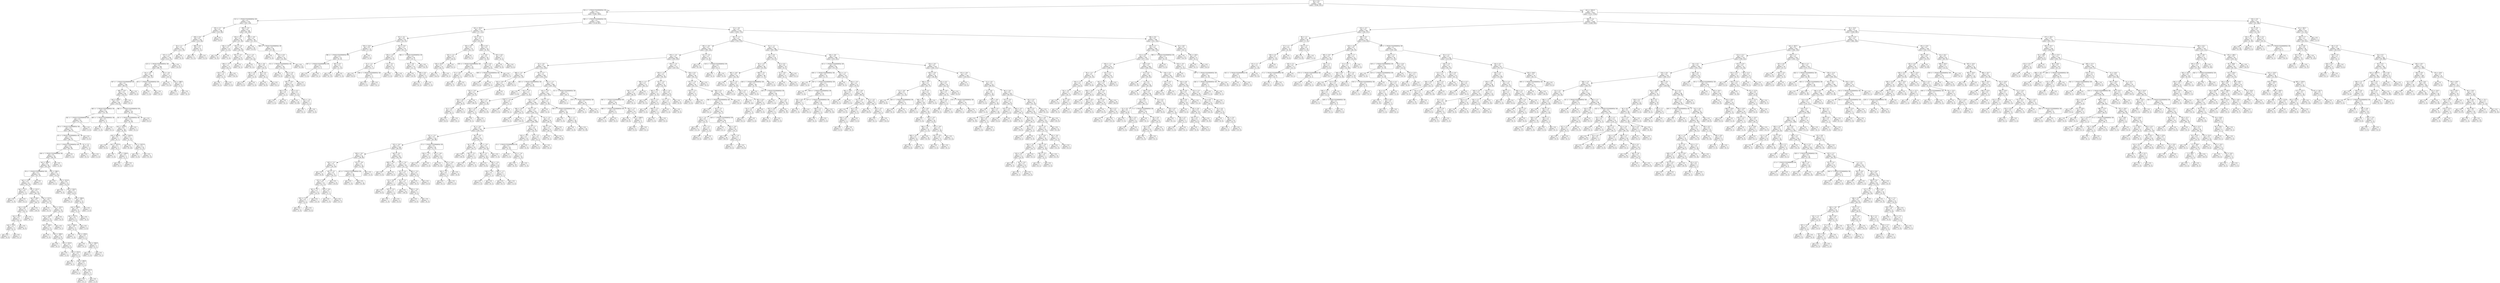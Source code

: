 digraph Tree {
node [shape=box, style="rounded", color="black", fontname=helvetica] ;
edge [fontname=helvetica] ;
0 [label="66 <= 0.9\ngini = 0.5\nsamples = 3344\nvalue = [2596, 2613]"] ;
1 [label="316 <= -1.7014117331926443e+38\ngini = 0.5\nsamples = 1532\nvalue = [1285, 1083]"] ;
0 -> 1 [labeldistance=2.5, labelangle=45, headlabel="True"] ;
2 [label="112 <= -1.7014117331926443e+38\ngini = 0.5\nsamples = 274\nvalue = [167, 236]"] ;
1 -> 2 ;
3 [label="102 <= 2.7\ngini = 0.5\nsamples = 148\nvalue = [123, 90]"] ;
2 -> 3 ;
4 [label="204 <= 0.4\ngini = 0.5\nsamples = 142\nvalue = [115, 90]"] ;
3 -> 4 ;
5 [label="18 <= 1.3\ngini = 0.5\nsamples = 134\nvalue = [113, 79]"] ;
4 -> 5 ;
6 [label="337 <= -1.2\ngini = 0.5\nsamples = 130\nvalue = [113, 75]"] ;
5 -> 6 ;
7 [label="123 <= -1.7014117331926443e+38\ngini = 0.5\nsamples = 120\nvalue = [99, 75]"] ;
6 -> 7 ;
8 [label="24 <= -2.0\ngini = 0.5\nsamples = 108\nvalue = [85, 72]"] ;
7 -> 8 ;
9 [label="347 <= -1.7014117331926443e+38\ngini = 0.5\nsamples = 104\nvalue = [84, 67]"] ;
8 -> 9 ;
10 [label="280 <= -0.9\ngini = 0.5\nsamples = 99\nvalue = [78, 67]"] ;
9 -> 10 ;
11 [label="rain <= 678.0\ngini = 0.5\nsamples = 98\nvalue = [78, 65]"] ;
10 -> 11 ;
12 [label="382 <= -1.7014117331926443e+38\ngini = 0.4\nsamples = 69\nvalue = [72, 24]"] ;
11 -> 12 ;
13 [label="361 <= -1.7014117331926443e+38\ngini = 0.4\nsamples = 67\nvalue = [71, 23]"] ;
12 -> 13 ;
14 [label="38 <= -1.7014117331926443e+38\ngini = 0.4\nsamples = 65\nvalue = [68, 23]"] ;
13 -> 14 ;
15 [label="20 <= -1.7014117331926443e+38\ngini = 0.4\nsamples = 63\nvalue = [66, 23]"] ;
14 -> 15 ;
16 [label="14 <= -1.7014117331926443e+38\ngini = 0.4\nsamples = 60\nvalue = [65, 20]"] ;
15 -> 16 ;
17 [label="344 <= -1.7014117331926443e+38\ngini = 0.4\nsamples = 59\nvalue = [64, 20]"] ;
16 -> 17 ;
18 [label="rain <= 380.0\ngini = 0.4\nsamples = 58\nvalue = [63, 20]"] ;
17 -> 18 ;
19 [label="79 <= -1.7014117331926443e+38\ngini = 0.3\nsamples = 42\nvalue = [51, 12]"] ;
18 -> 19 ;
20 [label="rain <= 13.0\ngini = 0.3\nsamples = 41\nvalue = [50, 12]"] ;
19 -> 20 ;
21 [label="rain <= 11.5\ngini = 0.4\nsamples = 2\nvalue = [1, 2]"] ;
20 -> 21 ;
22 [label="gini = 0.0\nsamples = 1\nvalue = [1, 0]"] ;
21 -> 22 ;
23 [label="gini = 0.0\nsamples = 1\nvalue = [0, 2]"] ;
21 -> 23 ;
24 [label="rain <= 121.5\ngini = 0.3\nsamples = 39\nvalue = [49, 10]"] ;
20 -> 24 ;
25 [label="rain <= 49.0\ngini = 0.2\nsamples = 19\nvalue = [28, 3]"] ;
24 -> 25 ;
26 [label="rain <= 42.5\ngini = 0.4\nsamples = 8\nvalue = [10, 3]"] ;
25 -> 26 ;
27 [label="rain <= 24.5\ngini = 0.2\nsamples = 7\nvalue = [10, 1]"] ;
26 -> 27 ;
28 [label="rain <= 23.0\ngini = 0.3\nsamples = 4\nvalue = [4, 1]"] ;
27 -> 28 ;
29 [label="gini = 0.0\nsamples = 3\nvalue = [4, 0]"] ;
28 -> 29 ;
30 [label="gini = 0.0\nsamples = 1\nvalue = [0, 1]"] ;
28 -> 30 ;
31 [label="gini = 0.0\nsamples = 3\nvalue = [6, 0]"] ;
27 -> 31 ;
32 [label="gini = 0.0\nsamples = 1\nvalue = [0, 2]"] ;
26 -> 32 ;
33 [label="gini = 0.0\nsamples = 11\nvalue = [18, 0]"] ;
25 -> 33 ;
34 [label="rain <= 127.0\ngini = 0.4\nsamples = 20\nvalue = [21, 7]"] ;
24 -> 34 ;
35 [label="gini = 0.0\nsamples = 2\nvalue = [0, 3]"] ;
34 -> 35 ;
36 [label="rain <= 321.5\ngini = 0.3\nsamples = 18\nvalue = [21, 4]"] ;
34 -> 36 ;
37 [label="rain <= 318.5\ngini = 0.3\nsamples = 14\nvalue = [15, 4]"] ;
36 -> 37 ;
38 [label="rain <= 166.5\ngini = 0.3\nsamples = 13\nvalue = [15, 3]"] ;
37 -> 38 ;
39 [label="gini = 0.0\nsamples = 3\nvalue = [5, 0]"] ;
38 -> 39 ;
40 [label="rain <= 189.0\ngini = 0.4\nsamples = 10\nvalue = [10, 3]"] ;
38 -> 40 ;
41 [label="gini = 0.0\nsamples = 1\nvalue = [0, 1]"] ;
40 -> 41 ;
42 [label="rain <= 222.0\ngini = 0.3\nsamples = 9\nvalue = [10, 2]"] ;
40 -> 42 ;
43 [label="gini = 0.0\nsamples = 3\nvalue = [3, 0]"] ;
42 -> 43 ;
44 [label="rain <= 232.0\ngini = 0.3\nsamples = 6\nvalue = [7, 2]"] ;
42 -> 44 ;
45 [label="gini = 0.0\nsamples = 1\nvalue = [0, 1]"] ;
44 -> 45 ;
46 [label="rain <= 240.0\ngini = 0.2\nsamples = 5\nvalue = [7, 1]"] ;
44 -> 46 ;
47 [label="gini = 0.0\nsamples = 1\nvalue = [4, 0]"] ;
46 -> 47 ;
48 [label="rain <= 267.0\ngini = 0.4\nsamples = 4\nvalue = [3, 1]"] ;
46 -> 48 ;
49 [label="gini = 0.0\nsamples = 1\nvalue = [0, 1]"] ;
48 -> 49 ;
50 [label="gini = 0.0\nsamples = 3\nvalue = [3, 0]"] ;
48 -> 50 ;
51 [label="gini = 0.0\nsamples = 1\nvalue = [0, 1]"] ;
37 -> 51 ;
52 [label="gini = 0.0\nsamples = 4\nvalue = [6, 0]"] ;
36 -> 52 ;
53 [label="gini = 0.0\nsamples = 1\nvalue = [1, 0]"] ;
19 -> 53 ;
54 [label="rain <= 390.5\ngini = 0.5\nsamples = 16\nvalue = [12, 8]"] ;
18 -> 54 ;
55 [label="gini = 0.0\nsamples = 1\nvalue = [0, 2]"] ;
54 -> 55 ;
56 [label="rain <= 413.0\ngini = 0.4\nsamples = 15\nvalue = [12, 6]"] ;
54 -> 56 ;
57 [label="gini = 0.0\nsamples = 3\nvalue = [4, 0]"] ;
56 -> 57 ;
58 [label="rain <= 416.5\ngini = 0.5\nsamples = 12\nvalue = [8, 6]"] ;
56 -> 58 ;
59 [label="gini = 0.0\nsamples = 1\nvalue = [0, 2]"] ;
58 -> 59 ;
60 [label="rain <= 589.0\ngini = 0.4\nsamples = 11\nvalue = [8, 4]"] ;
58 -> 60 ;
61 [label="rain <= 548.0\ngini = 0.5\nsamples = 8\nvalue = [5, 4]"] ;
60 -> 61 ;
62 [label="rain <= 517.5\ngini = 0.4\nsamples = 6\nvalue = [5, 2]"] ;
61 -> 62 ;
63 [label="rain <= 436.5\ngini = 0.5\nsamples = 4\nvalue = [2, 2]"] ;
62 -> 63 ;
64 [label="gini = 0.0\nsamples = 1\nvalue = [1, 0]"] ;
63 -> 64 ;
65 [label="rain <= 478.0\ngini = 0.4\nsamples = 3\nvalue = [1, 2]"] ;
63 -> 65 ;
66 [label="gini = 0.0\nsamples = 1\nvalue = [0, 1]"] ;
65 -> 66 ;
67 [label="rain <= 504.0\ngini = 0.5\nsamples = 2\nvalue = [1, 1]"] ;
65 -> 67 ;
68 [label="gini = 0.0\nsamples = 1\nvalue = [1, 0]"] ;
67 -> 68 ;
69 [label="gini = 0.0\nsamples = 1\nvalue = [0, 1]"] ;
67 -> 69 ;
70 [label="gini = 0.0\nsamples = 2\nvalue = [3, 0]"] ;
62 -> 70 ;
71 [label="gini = 0.0\nsamples = 2\nvalue = [0, 2]"] ;
61 -> 71 ;
72 [label="gini = 0.0\nsamples = 3\nvalue = [3, 0]"] ;
60 -> 72 ;
73 [label="gini = 0.0\nsamples = 1\nvalue = [1, 0]"] ;
17 -> 73 ;
74 [label="gini = 0.0\nsamples = 1\nvalue = [1, 0]"] ;
16 -> 74 ;
75 [label="61 <= 3.2\ngini = 0.4\nsamples = 3\nvalue = [1, 3]"] ;
15 -> 75 ;
76 [label="gini = 0.0\nsamples = 2\nvalue = [0, 3]"] ;
75 -> 76 ;
77 [label="gini = 0.0\nsamples = 1\nvalue = [1, 0]"] ;
75 -> 77 ;
78 [label="gini = 0.0\nsamples = 2\nvalue = [2, 0]"] ;
14 -> 78 ;
79 [label="gini = 0.0\nsamples = 2\nvalue = [3, 0]"] ;
13 -> 79 ;
80 [label="385 <= -1.7014117331926443e+38\ngini = 0.5\nsamples = 2\nvalue = [1, 1]"] ;
12 -> 80 ;
81 [label="gini = 0.0\nsamples = 1\nvalue = [1, 0]"] ;
80 -> 81 ;
82 [label="gini = 0.0\nsamples = 1\nvalue = [0, 1]"] ;
80 -> 82 ;
83 [label="386 <= -1.7014117331926443e+38\ngini = 0.2\nsamples = 29\nvalue = [6, 41]"] ;
11 -> 83 ;
84 [label="26 <= -1.7014117331926443e+38\ngini = 0.2\nsamples = 27\nvalue = [6, 39]"] ;
83 -> 84 ;
85 [label="rain <= 1219.5\ngini = 0.2\nsamples = 26\nvalue = [6, 38]"] ;
84 -> 85 ;
86 [label="rain <= 883.0\ngini = 0.5\nsamples = 7\nvalue = [4, 7]"] ;
85 -> 86 ;
87 [label="gini = 0.0\nsamples = 4\nvalue = [0, 6]"] ;
86 -> 87 ;
88 [label="rain <= 1072.0\ngini = 0.3\nsamples = 3\nvalue = [4, 1]"] ;
86 -> 88 ;
89 [label="gini = 0.0\nsamples = 1\nvalue = [3, 0]"] ;
88 -> 89 ;
90 [label="rain <= 1194.0\ngini = 0.5\nsamples = 2\nvalue = [1, 1]"] ;
88 -> 90 ;
91 [label="gini = 0.0\nsamples = 1\nvalue = [0, 1]"] ;
90 -> 91 ;
92 [label="gini = 0.0\nsamples = 1\nvalue = [1, 0]"] ;
90 -> 92 ;
93 [label="rain <= 2162.0\ngini = 0.1\nsamples = 19\nvalue = [2, 31]"] ;
85 -> 93 ;
94 [label="gini = 0.0\nsamples = 9\nvalue = [0, 18]"] ;
93 -> 94 ;
95 [label="rain <= 2472.0\ngini = 0.2\nsamples = 10\nvalue = [2, 13]"] ;
93 -> 95 ;
96 [label="gini = 0.0\nsamples = 2\nvalue = [2, 0]"] ;
95 -> 96 ;
97 [label="gini = 0.0\nsamples = 8\nvalue = [0, 13]"] ;
95 -> 97 ;
98 [label="gini = 0.0\nsamples = 1\nvalue = [0, 1]"] ;
84 -> 98 ;
99 [label="gini = 0.0\nsamples = 2\nvalue = [0, 2]"] ;
83 -> 99 ;
100 [label="gini = 0.0\nsamples = 1\nvalue = [0, 2]"] ;
10 -> 100 ;
101 [label="gini = 0.0\nsamples = 5\nvalue = [6, 0]"] ;
9 -> 101 ;
102 [label="28 <= -1.7014117331926443e+38\ngini = 0.3\nsamples = 4\nvalue = [1, 5]"] ;
8 -> 102 ;
103 [label="gini = 0.0\nsamples = 1\nvalue = [1, 0]"] ;
102 -> 103 ;
104 [label="gini = 0.0\nsamples = 3\nvalue = [0, 5]"] ;
102 -> 104 ;
105 [label="95 <= -2.6\ngini = 0.3\nsamples = 12\nvalue = [14, 3]"] ;
7 -> 105 ;
106 [label="gini = 0.0\nsamples = 8\nvalue = [11, 0]"] ;
105 -> 106 ;
107 [label="rain <= 598.5\ngini = 0.5\nsamples = 4\nvalue = [3, 3]"] ;
105 -> 107 ;
108 [label="gini = 0.0\nsamples = 2\nvalue = [3, 0]"] ;
107 -> 108 ;
109 [label="gini = 0.0\nsamples = 2\nvalue = [0, 3]"] ;
107 -> 109 ;
110 [label="gini = 0.0\nsamples = 10\nvalue = [14, 0]"] ;
6 -> 110 ;
111 [label="gini = 0.0\nsamples = 4\nvalue = [0, 4]"] ;
5 -> 111 ;
112 [label="280 <= 0.5\ngini = 0.3\nsamples = 8\nvalue = [2, 11]"] ;
4 -> 112 ;
113 [label="gini = 0.0\nsamples = 6\nvalue = [0, 11]"] ;
112 -> 113 ;
114 [label="gini = 0.0\nsamples = 2\nvalue = [2, 0]"] ;
112 -> 114 ;
115 [label="gini = 0.0\nsamples = 6\nvalue = [8, 0]"] ;
3 -> 115 ;
116 [label="349 <= -2.4\ngini = 0.4\nsamples = 126\nvalue = [44, 146]"] ;
2 -> 116 ;
117 [label="154 <= -4.3\ngini = 0.5\nsamples = 42\nvalue = [27, 39]"] ;
116 -> 117 ;
118 [label="336 <= -5.6\ngini = 0.1\nsamples = 13\nvalue = [1, 21]"] ;
117 -> 118 ;
119 [label="gini = 0.0\nsamples = 12\nvalue = [0, 21]"] ;
118 -> 119 ;
120 [label="gini = 0.0\nsamples = 1\nvalue = [1, 0]"] ;
118 -> 120 ;
121 [label="101 <= -1.8\ngini = 0.5\nsamples = 29\nvalue = [26, 18]"] ;
117 -> 121 ;
122 [label="391 <= -1.6\ngini = 0.2\nsamples = 12\nvalue = [16, 2]"] ;
121 -> 122 ;
123 [label="244 <= -3.7\ngini = 0.1\nsamples = 11\nvalue = [16, 1]"] ;
122 -> 123 ;
124 [label="119 <= -3.1\ngini = 0.4\nsamples = 2\nvalue = [2, 1]"] ;
123 -> 124 ;
125 [label="gini = 0.0\nsamples = 1\nvalue = [0, 1]"] ;
124 -> 125 ;
126 [label="gini = 0.0\nsamples = 1\nvalue = [2, 0]"] ;
124 -> 126 ;
127 [label="gini = 0.0\nsamples = 9\nvalue = [14, 0]"] ;
123 -> 127 ;
128 [label="gini = 0.0\nsamples = 1\nvalue = [0, 1]"] ;
122 -> 128 ;
129 [label="31 <= -1.4\ngini = 0.5\nsamples = 17\nvalue = [10, 16]"] ;
121 -> 129 ;
130 [label="gini = 0.0\nsamples = 5\nvalue = [0, 11]"] ;
129 -> 130 ;
131 [label="28 <= -0.6\ngini = 0.4\nsamples = 12\nvalue = [10, 5]"] ;
129 -> 131 ;
132 [label="195 <= -0.2\ngini = 0.4\nsamples = 5\nvalue = [2, 4]"] ;
131 -> 132 ;
133 [label="gini = 0.0\nsamples = 4\nvalue = [0, 4]"] ;
132 -> 133 ;
134 [label="gini = 0.0\nsamples = 1\nvalue = [2, 0]"] ;
132 -> 134 ;
135 [label="68 <= 0.5\ngini = 0.2\nsamples = 7\nvalue = [8, 1]"] ;
131 -> 135 ;
136 [label="gini = 0.0\nsamples = 6\nvalue = [8, 0]"] ;
135 -> 136 ;
137 [label="gini = 0.0\nsamples = 1\nvalue = [0, 1]"] ;
135 -> 137 ;
138 [label="148 <= -0.9\ngini = 0.2\nsamples = 84\nvalue = [17, 107]"] ;
116 -> 138 ;
139 [label="gini = 0.0\nsamples = 40\nvalue = [0, 61]"] ;
138 -> 139 ;
140 [label="368 <= -1.7014117331926443e+38\ngini = 0.4\nsamples = 44\nvalue = [17, 46]"] ;
138 -> 140 ;
141 [label="gini = 0.0\nsamples = 3\nvalue = [5, 0]"] ;
140 -> 141 ;
142 [label="215 <= 0.4\ngini = 0.3\nsamples = 41\nvalue = [12, 46]"] ;
140 -> 142 ;
143 [label="32 <= -1.7014117331926443e+38\ngini = 0.5\nsamples = 26\nvalue = [12, 22]"] ;
142 -> 143 ;
144 [label="gini = 0.0\nsamples = 4\nvalue = [5, 0]"] ;
143 -> 144 ;
145 [label="221 <= 3.9\ngini = 0.4\nsamples = 22\nvalue = [7, 22]"] ;
143 -> 145 ;
146 [label="187 <= -0.9\ngini = 0.3\nsamples = 20\nvalue = [5, 22]"] ;
145 -> 146 ;
147 [label="302 <= 1.4\ngini = 0.4\nsamples = 3\nvalue = [3, 1]"] ;
146 -> 147 ;
148 [label="gini = 0.0\nsamples = 2\nvalue = [3, 0]"] ;
147 -> 148 ;
149 [label="gini = 0.0\nsamples = 1\nvalue = [0, 1]"] ;
147 -> 149 ;
150 [label="312 <= 0.3\ngini = 0.2\nsamples = 17\nvalue = [2, 21]"] ;
146 -> 150 ;
151 [label="gini = 0.0\nsamples = 14\nvalue = [0, 20]"] ;
150 -> 151 ;
152 [label="363 <= -1.6\ngini = 0.4\nsamples = 3\nvalue = [2, 1]"] ;
150 -> 152 ;
153 [label="gini = 0.0\nsamples = 1\nvalue = [0, 1]"] ;
152 -> 153 ;
154 [label="gini = 0.0\nsamples = 2\nvalue = [2, 0]"] ;
152 -> 154 ;
155 [label="gini = 0.0\nsamples = 2\nvalue = [2, 0]"] ;
145 -> 155 ;
156 [label="gini = 0.0\nsamples = 15\nvalue = [0, 24]"] ;
142 -> 156 ;
157 [label="384 <= -1.7014117331926443e+38\ngini = 0.5\nsamples = 1258\nvalue = [1118, 847]"] ;
1 -> 157 ;
158 [label="rain <= 353.0\ngini = 0.5\nsamples = 133\nvalue = [77, 112]"] ;
157 -> 158 ;
159 [label="93 <= -4.1\ngini = 0.4\nsamples = 62\nvalue = [52, 25]"] ;
158 -> 159 ;
160 [label="354 <= 14.5\ngini = 0.4\nsamples = 17\nvalue = [7, 14]"] ;
159 -> 160 ;
161 [label="296 <= -1.7014117331926443e+38\ngini = 0.3\nsamples = 15\nvalue = [4, 14]"] ;
160 -> 161 ;
162 [label="297 <= -1.7014117331926443e+38\ngini = 0.4\nsamples = 4\nvalue = [3, 1]"] ;
161 -> 162 ;
163 [label="gini = 0.0\nsamples = 3\nvalue = [3, 0]"] ;
162 -> 163 ;
164 [label="gini = 0.0\nsamples = 1\nvalue = [0, 1]"] ;
162 -> 164 ;
165 [label="287 <= 0.7\ngini = 0.1\nsamples = 11\nvalue = [1, 13]"] ;
161 -> 165 ;
166 [label="gini = 0.0\nsamples = 10\nvalue = [0, 13]"] ;
165 -> 166 ;
167 [label="gini = 0.0\nsamples = 1\nvalue = [1, 0]"] ;
165 -> 167 ;
168 [label="gini = 0.0\nsamples = 2\nvalue = [3, 0]"] ;
160 -> 168 ;
169 [label="252 <= -0.4\ngini = 0.3\nsamples = 45\nvalue = [45, 11]"] ;
159 -> 169 ;
170 [label="178 <= -1.0\ngini = 0.5\nsamples = 15\nvalue = [12, 8]"] ;
169 -> 170 ;
171 [label="15 <= -1.2\ngini = 0.2\nsamples = 9\nvalue = [11, 1]"] ;
170 -> 171 ;
172 [label="gini = 0.0\nsamples = 6\nvalue = [8, 0]"] ;
171 -> 172 ;
173 [label="198 <= -1.7014117331926443e+38\ngini = 0.4\nsamples = 3\nvalue = [3, 1]"] ;
171 -> 173 ;
174 [label="gini = 0.0\nsamples = 2\nvalue = [3, 0]"] ;
173 -> 174 ;
175 [label="gini = 0.0\nsamples = 1\nvalue = [0, 1]"] ;
173 -> 175 ;
176 [label="33 <= -0.7\ngini = 0.2\nsamples = 6\nvalue = [1, 7]"] ;
170 -> 176 ;
177 [label="gini = 0.0\nsamples = 1\nvalue = [1, 0]"] ;
176 -> 177 ;
178 [label="gini = 0.0\nsamples = 5\nvalue = [0, 7]"] ;
176 -> 178 ;
179 [label="366 <= -1.7014117331926443e+38\ngini = 0.2\nsamples = 30\nvalue = [33, 3]"] ;
169 -> 179 ;
180 [label="83 <= -0.0\ngini = 0.3\nsamples = 14\nvalue = [11, 3]"] ;
179 -> 180 ;
181 [label="gini = 0.0\nsamples = 10\nvalue = [10, 0]"] ;
180 -> 181 ;
182 [label="399 <= 0.6\ngini = 0.4\nsamples = 4\nvalue = [1, 3]"] ;
180 -> 182 ;
183 [label="gini = 0.0\nsamples = 3\nvalue = [0, 3]"] ;
182 -> 183 ;
184 [label="gini = 0.0\nsamples = 1\nvalue = [1, 0]"] ;
182 -> 184 ;
185 [label="gini = 0.0\nsamples = 16\nvalue = [22, 0]"] ;
179 -> 185 ;
186 [label="62 <= -4.5\ngini = 0.3\nsamples = 71\nvalue = [25, 87]"] ;
158 -> 186 ;
187 [label="203 <= 0.1\ngini = 0.5\nsamples = 19\nvalue = [16, 13]"] ;
186 -> 187 ;
188 [label="103 <= -2.2\ngini = 0.4\nsamples = 15\nvalue = [16, 6]"] ;
187 -> 188 ;
189 [label="150 <= 25.8\ngini = 0.1\nsamples = 12\nvalue = [16, 1]"] ;
188 -> 189 ;
190 [label="gini = 0.0\nsamples = 11\nvalue = [16, 0]"] ;
189 -> 190 ;
191 [label="gini = 0.0\nsamples = 1\nvalue = [0, 1]"] ;
189 -> 191 ;
192 [label="gini = 0.0\nsamples = 3\nvalue = [0, 5]"] ;
188 -> 192 ;
193 [label="gini = 0.0\nsamples = 4\nvalue = [0, 7]"] ;
187 -> 193 ;
194 [label="362 <= 0.5\ngini = 0.2\nsamples = 52\nvalue = [9, 74]"] ;
186 -> 194 ;
195 [label="7 <= -0.4\ngini = 0.1\nsamples = 45\nvalue = [5, 70]"] ;
194 -> 195 ;
196 [label="195 <= -1.7014117331926443e+38\ngini = 0.0\nsamples = 37\nvalue = [1, 62]"] ;
195 -> 196 ;
197 [label="77 <= -0.6\ngini = 0.2\nsamples = 7\nvalue = [1, 7]"] ;
196 -> 197 ;
198 [label="gini = 0.0\nsamples = 6\nvalue = [0, 7]"] ;
197 -> 198 ;
199 [label="gini = 0.0\nsamples = 1\nvalue = [1, 0]"] ;
197 -> 199 ;
200 [label="gini = 0.0\nsamples = 30\nvalue = [0, 55]"] ;
196 -> 200 ;
201 [label="120 <= 0.4\ngini = 0.4\nsamples = 8\nvalue = [4, 8]"] ;
195 -> 201 ;
202 [label="349 <= -1.7014117331926443e+38\ngini = 0.3\nsamples = 4\nvalue = [4, 1]"] ;
201 -> 202 ;
203 [label="gini = 0.0\nsamples = 3\nvalue = [4, 0]"] ;
202 -> 203 ;
204 [label="gini = 0.0\nsamples = 1\nvalue = [0, 1]"] ;
202 -> 204 ;
205 [label="gini = 0.0\nsamples = 4\nvalue = [0, 7]"] ;
201 -> 205 ;
206 [label="197 <= 0.6\ngini = 0.5\nsamples = 7\nvalue = [4, 4]"] ;
194 -> 206 ;
207 [label="gini = 0.0\nsamples = 4\nvalue = [4, 0]"] ;
206 -> 207 ;
208 [label="gini = 0.0\nsamples = 3\nvalue = [0, 4]"] ;
206 -> 208 ;
209 [label="23 <= -0.0\ngini = 0.5\nsamples = 1125\nvalue = [1041, 735]"] ;
157 -> 209 ;
210 [label="391 <= -1.1\ngini = 0.5\nsamples = 841\nvalue = [730, 579]"] ;
209 -> 210 ;
211 [label="305 <= -0.0\ngini = 0.5\nsamples = 475\nvalue = [463, 281]"] ;
210 -> 211 ;
212 [label="374 <= -1.6\ngini = 0.5\nsamples = 462\nvalue = [459, 265]"] ;
211 -> 212 ;
213 [label="14 <= -5.6\ngini = 0.5\nsamples = 345\nvalue = [312, 220]"] ;
212 -> 213 ;
214 [label="368 <= -1.4\ngini = 0.3\nsamples = 46\nvalue = [57, 10]"] ;
213 -> 214 ;
215 [label="314 <= -0.9\ngini = 0.1\nsamples = 43\nvalue = [57, 5]"] ;
214 -> 215 ;
216 [label="335 <= -5.9\ngini = 0.1\nsamples = 42\nvalue = [57, 4]"] ;
215 -> 216 ;
217 [label="334 <= -6.0\ngini = 0.4\nsamples = 9\nvalue = [8, 4]"] ;
216 -> 217 ;
218 [label="14 <= -5.8\ngini = 0.2\nsamples = 7\nvalue = [8, 1]"] ;
217 -> 218 ;
219 [label="gini = 0.0\nsamples = 6\nvalue = [8, 0]"] ;
218 -> 219 ;
220 [label="gini = 0.0\nsamples = 1\nvalue = [0, 1]"] ;
218 -> 220 ;
221 [label="gini = 0.0\nsamples = 2\nvalue = [0, 3]"] ;
217 -> 221 ;
222 [label="gini = 0.0\nsamples = 33\nvalue = [49, 0]"] ;
216 -> 222 ;
223 [label="gini = 0.0\nsamples = 1\nvalue = [0, 1]"] ;
215 -> 223 ;
224 [label="gini = 0.0\nsamples = 3\nvalue = [0, 5]"] ;
214 -> 224 ;
225 [label="95 <= -5.7\ngini = 0.5\nsamples = 299\nvalue = [255, 210]"] ;
213 -> 225 ;
226 [label="201 <= -1.7014117331926443e+38\ngini = 0.4\nsamples = 19\nvalue = [8, 25]"] ;
225 -> 226 ;
227 [label="gini = 0.0\nsamples = 2\nvalue = [3, 0]"] ;
226 -> 227 ;
228 [label="315 <= -1.5\ngini = 0.3\nsamples = 17\nvalue = [5, 25]"] ;
226 -> 228 ;
229 [label="387 <= -5.2\ngini = 0.1\nsamples = 14\nvalue = [2, 24]"] ;
228 -> 229 ;
230 [label="156 <= -5.4\ngini = 0.4\nsamples = 3\nvalue = [2, 1]"] ;
229 -> 230 ;
231 [label="gini = 0.0\nsamples = 1\nvalue = [0, 1]"] ;
230 -> 231 ;
232 [label="gini = 0.0\nsamples = 2\nvalue = [2, 0]"] ;
230 -> 232 ;
233 [label="gini = 0.0\nsamples = 11\nvalue = [0, 23]"] ;
229 -> 233 ;
234 [label="162 <= -1.0\ngini = 0.4\nsamples = 3\nvalue = [3, 1]"] ;
228 -> 234 ;
235 [label="gini = 0.0\nsamples = 2\nvalue = [3, 0]"] ;
234 -> 235 ;
236 [label="gini = 0.0\nsamples = 1\nvalue = [0, 1]"] ;
234 -> 236 ;
237 [label="121 <= -1.3\ngini = 0.5\nsamples = 280\nvalue = [247, 185]"] ;
225 -> 237 ;
238 [label="155 <= -1.6\ngini = 0.5\nsamples = 263\nvalue = [221, 183]"] ;
237 -> 238 ;
239 [label="176 <= -5.4\ngini = 0.5\nsamples = 240\nvalue = [216, 153]"] ;
238 -> 239 ;
240 [label="346 <= -5.8\ngini = 0.2\nsamples = 15\nvalue = [22, 2]"] ;
239 -> 240 ;
241 [label="gini = 0.0\nsamples = 2\nvalue = [0, 2]"] ;
240 -> 241 ;
242 [label="gini = 0.0\nsamples = 13\nvalue = [22, 0]"] ;
240 -> 242 ;
243 [label="253 <= -1.8\ngini = 0.5\nsamples = 225\nvalue = [194, 151]"] ;
239 -> 243 ;
244 [label="22 <= -1.8\ngini = 0.5\nsamples = 209\nvalue = [166, 148]"] ;
243 -> 244 ;
245 [label="81 <= -2.6\ngini = 0.5\nsamples = 181\nvalue = [156, 115]"] ;
244 -> 245 ;
246 [label="231 <= -3.3\ngini = 0.5\nsamples = 132\nvalue = [97, 98]"] ;
245 -> 246 ;
247 [label="335 <= -4.4\ngini = 0.5\nsamples = 106\nvalue = [92, 65]"] ;
246 -> 247 ;
248 [label="258 <= -4.5\ngini = 0.5\nsamples = 58\nvalue = [38, 49]"] ;
247 -> 248 ;
249 [label="102 <= -5.7\ngini = 0.5\nsamples = 37\nvalue = [34, 19]"] ;
248 -> 249 ;
250 [label="gini = 0.0\nsamples = 6\nvalue = [0, 8]"] ;
249 -> 250 ;
251 [label="187 <= -4.7\ngini = 0.4\nsamples = 31\nvalue = [34, 11]"] ;
249 -> 251 ;
252 [label="372 <= -4.8\ngini = 0.5\nsamples = 19\nvalue = [15, 11]"] ;
251 -> 252 ;
253 [label="361 <= -5.1\ngini = 0.3\nsamples = 12\nvalue = [14, 4]"] ;
252 -> 253 ;
254 [label="301 <= -5.2\ngini = 0.4\nsamples = 5\nvalue = [2, 4]"] ;
253 -> 254 ;
255 [label="gini = 0.0\nsamples = 2\nvalue = [2, 0]"] ;
254 -> 255 ;
256 [label="gini = 0.0\nsamples = 3\nvalue = [0, 4]"] ;
254 -> 256 ;
257 [label="gini = 0.0\nsamples = 7\nvalue = [12, 0]"] ;
253 -> 257 ;
258 [label="193 <= -4.9\ngini = 0.2\nsamples = 7\nvalue = [1, 7]"] ;
252 -> 258 ;
259 [label="gini = 0.0\nsamples = 1\nvalue = [1, 0]"] ;
258 -> 259 ;
260 [label="gini = 0.0\nsamples = 6\nvalue = [0, 7]"] ;
258 -> 260 ;
261 [label="gini = 0.0\nsamples = 12\nvalue = [19, 0]"] ;
251 -> 261 ;
262 [label="123 <= -3.8\ngini = 0.2\nsamples = 21\nvalue = [4, 30]"] ;
248 -> 262 ;
263 [label="81 <= -1.7014117331926443e+38\ngini = 0.1\nsamples = 18\nvalue = [1, 30]"] ;
262 -> 263 ;
264 [label="gini = 0.0\nsamples = 1\nvalue = [1, 0]"] ;
263 -> 264 ;
265 [label="gini = 0.0\nsamples = 17\nvalue = [0, 30]"] ;
263 -> 265 ;
266 [label="gini = 0.0\nsamples = 3\nvalue = [3, 0]"] ;
262 -> 266 ;
267 [label="165 <= -4.2\ngini = 0.4\nsamples = 48\nvalue = [54, 16]"] ;
247 -> 267 ;
268 [label="299 <= -3.9\ngini = 0.5\nsamples = 8\nvalue = [3, 5]"] ;
267 -> 268 ;
269 [label="gini = 0.0\nsamples = 3\nvalue = [3, 0]"] ;
268 -> 269 ;
270 [label="gini = 0.0\nsamples = 5\nvalue = [0, 5]"] ;
268 -> 270 ;
271 [label="123 <= -3.4\ngini = 0.3\nsamples = 40\nvalue = [51, 11]"] ;
267 -> 271 ;
272 [label="147 <= -4.1\ngini = 0.2\nsamples = 34\nvalue = [47, 6]"] ;
271 -> 272 ;
273 [label="10 <= -4.9\ngini = 0.5\nsamples = 7\nvalue = [5, 4]"] ;
272 -> 273 ;
274 [label="gini = 0.0\nsamples = 2\nvalue = [4, 0]"] ;
273 -> 274 ;
275 [label="247 <= -4.3\ngini = 0.3\nsamples = 5\nvalue = [1, 4]"] ;
273 -> 275 ;
276 [label="gini = 0.0\nsamples = 1\nvalue = [1, 0]"] ;
275 -> 276 ;
277 [label="gini = 0.0\nsamples = 4\nvalue = [0, 4]"] ;
275 -> 277 ;
278 [label="20 <= -3.3\ngini = 0.1\nsamples = 27\nvalue = [42, 2]"] ;
272 -> 278 ;
279 [label="gini = 0.0\nsamples = 24\nvalue = [38, 0]"] ;
278 -> 279 ;
280 [label="299 <= -3.6\ngini = 0.4\nsamples = 3\nvalue = [4, 2]"] ;
278 -> 280 ;
281 [label="gini = 0.0\nsamples = 2\nvalue = [4, 0]"] ;
280 -> 281 ;
282 [label="gini = 0.0\nsamples = 1\nvalue = [0, 2]"] ;
280 -> 282 ;
283 [label="384 <= -3.2\ngini = 0.5\nsamples = 6\nvalue = [4, 5]"] ;
271 -> 283 ;
284 [label="gini = 0.0\nsamples = 4\nvalue = [0, 5]"] ;
283 -> 284 ;
285 [label="gini = 0.0\nsamples = 2\nvalue = [4, 0]"] ;
283 -> 285 ;
286 [label="73 <= -1.7014117331926443e+38\ngini = 0.2\nsamples = 26\nvalue = [5, 33]"] ;
246 -> 286 ;
287 [label="156 <= -3.3\ngini = 0.5\nsamples = 4\nvalue = [3, 2]"] ;
286 -> 287 ;
288 [label="gini = 0.0\nsamples = 1\nvalue = [0, 2]"] ;
287 -> 288 ;
289 [label="gini = 0.0\nsamples = 3\nvalue = [3, 0]"] ;
287 -> 289 ;
290 [label="353 <= -2.8\ngini = 0.1\nsamples = 22\nvalue = [2, 31]"] ;
286 -> 290 ;
291 [label="gini = 0.0\nsamples = 15\nvalue = [0, 22]"] ;
290 -> 291 ;
292 [label="247 <= -2.8\ngini = 0.3\nsamples = 7\nvalue = [2, 9]"] ;
290 -> 292 ;
293 [label="86 <= -3.5\ngini = 0.4\nsamples = 3\nvalue = [2, 1]"] ;
292 -> 293 ;
294 [label="gini = 0.0\nsamples = 1\nvalue = [0, 1]"] ;
293 -> 294 ;
295 [label="gini = 0.0\nsamples = 2\nvalue = [2, 0]"] ;
293 -> 295 ;
296 [label="gini = 0.0\nsamples = 4\nvalue = [0, 8]"] ;
292 -> 296 ;
297 [label="90 <= -2.0\ngini = 0.3\nsamples = 49\nvalue = [59, 17]"] ;
245 -> 297 ;
298 [label="64 <= -2.0\ngini = 0.0\nsamples = 24\nvalue = [43, 1]"] ;
297 -> 298 ;
299 [label="gini = 0.0\nsamples = 19\nvalue = [36, 0]"] ;
298 -> 299 ;
300 [label="162 <= -2.1\ngini = 0.2\nsamples = 5\nvalue = [7, 1]"] ;
298 -> 300 ;
301 [label="gini = 0.0\nsamples = 1\nvalue = [0, 1]"] ;
300 -> 301 ;
302 [label="gini = 0.0\nsamples = 4\nvalue = [7, 0]"] ;
300 -> 302 ;
303 [label="161 <= -1.8\ngini = 0.5\nsamples = 25\nvalue = [16, 16]"] ;
297 -> 303 ;
304 [label="365 <= -2.1\ngini = 0.5\nsamples = 20\nvalue = [9, 16]"] ;
303 -> 304 ;
305 [label="gini = 0.0\nsamples = 6\nvalue = [0, 8]"] ;
304 -> 305 ;
306 [label="146 <= -1.9\ngini = 0.5\nsamples = 14\nvalue = [9, 8]"] ;
304 -> 306 ;
307 [label="336 <= -1.8\ngini = 0.2\nsamples = 7\nvalue = [7, 1]"] ;
306 -> 307 ;
308 [label="gini = 0.0\nsamples = 6\nvalue = [7, 0]"] ;
307 -> 308 ;
309 [label="gini = 0.0\nsamples = 1\nvalue = [0, 1]"] ;
307 -> 309 ;
310 [label="309 <= -1.7\ngini = 0.3\nsamples = 7\nvalue = [2, 7]"] ;
306 -> 310 ;
311 [label="gini = 0.0\nsamples = 6\nvalue = [0, 7]"] ;
310 -> 311 ;
312 [label="gini = 0.0\nsamples = 1\nvalue = [2, 0]"] ;
310 -> 312 ;
313 [label="gini = 0.0\nsamples = 5\nvalue = [7, 0]"] ;
303 -> 313 ;
314 [label="47 <= -1.7\ngini = 0.4\nsamples = 28\nvalue = [10, 33]"] ;
244 -> 314 ;
315 [label="224 <= -1.6\ngini = 0.2\nsamples = 23\nvalue = [4, 31]"] ;
314 -> 315 ;
316 [label="9 <= -1.7014117331926443e+38\ngini = 0.1\nsamples = 22\nvalue = [2, 31]"] ;
315 -> 316 ;
317 [label="gini = 0.0\nsamples = 1\nvalue = [1, 0]"] ;
316 -> 317 ;
318 [label="315 <= -1.6\ngini = 0.1\nsamples = 21\nvalue = [1, 31]"] ;
316 -> 318 ;
319 [label="gini = 0.0\nsamples = 20\nvalue = [0, 31]"] ;
318 -> 319 ;
320 [label="gini = 0.0\nsamples = 1\nvalue = [1, 0]"] ;
318 -> 320 ;
321 [label="gini = 0.0\nsamples = 1\nvalue = [2, 0]"] ;
315 -> 321 ;
322 [label="31 <= -1.5\ngini = 0.4\nsamples = 5\nvalue = [6, 2]"] ;
314 -> 322 ;
323 [label="gini = 0.0\nsamples = 4\nvalue = [6, 0]"] ;
322 -> 323 ;
324 [label="gini = 0.0\nsamples = 1\nvalue = [0, 2]"] ;
322 -> 324 ;
325 [label="41 <= -1.4\ngini = 0.2\nsamples = 16\nvalue = [28, 3]"] ;
243 -> 325 ;
326 [label="292 <= -1.9\ngini = 0.1\nsamples = 15\nvalue = [28, 1]"] ;
325 -> 326 ;
327 [label="gini = 0.0\nsamples = 1\nvalue = [0, 1]"] ;
326 -> 327 ;
328 [label="gini = 0.0\nsamples = 14\nvalue = [28, 0]"] ;
326 -> 328 ;
329 [label="gini = 0.0\nsamples = 1\nvalue = [0, 2]"] ;
325 -> 329 ;
330 [label="227 <= -2.5\ngini = 0.2\nsamples = 23\nvalue = [5, 30]"] ;
238 -> 330 ;
331 [label="gini = 0.0\nsamples = 2\nvalue = [2, 0]"] ;
330 -> 331 ;
332 [label="336 <= -1.7014117331926443e+38\ngini = 0.2\nsamples = 21\nvalue = [3, 30]"] ;
330 -> 332 ;
333 [label="gini = 0.0\nsamples = 1\nvalue = [1, 0]"] ;
332 -> 333 ;
334 [label="79 <= -2.1\ngini = 0.1\nsamples = 20\nvalue = [2, 30]"] ;
332 -> 334 ;
335 [label="gini = 0.0\nsamples = 1\nvalue = [2, 0]"] ;
334 -> 335 ;
336 [label="gini = 0.0\nsamples = 19\nvalue = [0, 30]"] ;
334 -> 336 ;
337 [label="31 <= -1.7014117331926443e+38\ngini = 0.1\nsamples = 17\nvalue = [26, 2]"] ;
237 -> 337 ;
338 [label="gini = 0.0\nsamples = 1\nvalue = [0, 1]"] ;
337 -> 338 ;
339 [label="337 <= -1.7014117331926443e+38\ngini = 0.1\nsamples = 16\nvalue = [26, 1]"] ;
337 -> 339 ;
340 [label="gini = 0.0\nsamples = 1\nvalue = [0, 1]"] ;
339 -> 340 ;
341 [label="gini = 0.0\nsamples = 15\nvalue = [26, 0]"] ;
339 -> 341 ;
342 [label="370 <= -1.4\ngini = 0.4\nsamples = 117\nvalue = [147, 45]"] ;
212 -> 342 ;
343 [label="370 <= -1.5\ngini = 0.5\nsamples = 53\nvalue = [54, 30]"] ;
342 -> 343 ;
344 [label="390 <= -1.2\ngini = 0.3\nsamples = 31\nvalue = [40, 11]"] ;
343 -> 344 ;
345 [label="391 <= -1.1\ngini = 0.2\nsamples = 29\nvalue = [40, 4]"] ;
344 -> 345 ;
346 [label="395 <= -1.7014117331926443e+38\ngini = 0.1\nsamples = 28\nvalue = [40, 3]"] ;
345 -> 346 ;
347 [label="398 <= -1.7014117331926443e+38\ngini = 0.5\nsamples = 4\nvalue = [3, 2]"] ;
346 -> 347 ;
348 [label="gini = 0.0\nsamples = 2\nvalue = [3, 0]"] ;
347 -> 348 ;
349 [label="gini = 0.0\nsamples = 2\nvalue = [0, 2]"] ;
347 -> 349 ;
350 [label="292 <= -1.5\ngini = 0.1\nsamples = 24\nvalue = [37, 1]"] ;
346 -> 350 ;
351 [label="gini = 0.0\nsamples = 19\nvalue = [32, 0]"] ;
350 -> 351 ;
352 [label="rain <= 1584.5\ngini = 0.3\nsamples = 5\nvalue = [5, 1]"] ;
350 -> 352 ;
353 [label="gini = 0.0\nsamples = 4\nvalue = [5, 0]"] ;
352 -> 353 ;
354 [label="gini = 0.0\nsamples = 1\nvalue = [0, 1]"] ;
352 -> 354 ;
355 [label="gini = 0.0\nsamples = 1\nvalue = [0, 1]"] ;
345 -> 355 ;
356 [label="gini = 0.0\nsamples = 2\nvalue = [0, 7]"] ;
344 -> 356 ;
357 [label="62 <= -1.4\ngini = 0.5\nsamples = 22\nvalue = [14, 19]"] ;
343 -> 357 ;
358 [label="185 <= -1.5\ngini = 0.3\nsamples = 12\nvalue = [4, 15]"] ;
357 -> 358 ;
359 [label="gini = 0.0\nsamples = 6\nvalue = [0, 13]"] ;
358 -> 359 ;
360 [label="125 <= -1.5\ngini = 0.4\nsamples = 6\nvalue = [4, 2]"] ;
358 -> 360 ;
361 [label="gini = 0.0\nsamples = 3\nvalue = [3, 0]"] ;
360 -> 361 ;
362 [label="299 <= -1.5\ngini = 0.4\nsamples = 3\nvalue = [1, 2]"] ;
360 -> 362 ;
363 [label="gini = 0.0\nsamples = 1\nvalue = [1, 0]"] ;
362 -> 363 ;
364 [label="gini = 0.0\nsamples = 2\nvalue = [0, 2]"] ;
362 -> 364 ;
365 [label="158 <= -1.6\ngini = 0.4\nsamples = 10\nvalue = [10, 4]"] ;
357 -> 365 ;
366 [label="27 <= -1.5\ngini = 0.3\nsamples = 4\nvalue = [1, 4]"] ;
365 -> 366 ;
367 [label="gini = 0.0\nsamples = 1\nvalue = [1, 0]"] ;
366 -> 367 ;
368 [label="gini = 0.0\nsamples = 3\nvalue = [0, 4]"] ;
366 -> 368 ;
369 [label="gini = 0.0\nsamples = 6\nvalue = [9, 0]"] ;
365 -> 369 ;
370 [label="254 <= 0.2\ngini = 0.2\nsamples = 64\nvalue = [93, 15]"] ;
342 -> 370 ;
371 [label="371 <= -1.4\ngini = 0.2\nsamples = 62\nvalue = [93, 13]"] ;
370 -> 371 ;
372 [label="154 <= -1.3\ngini = 0.5\nsamples = 4\nvalue = [2, 3]"] ;
371 -> 372 ;
373 [label="gini = 0.0\nsamples = 1\nvalue = [2, 0]"] ;
372 -> 373 ;
374 [label="gini = 0.0\nsamples = 3\nvalue = [0, 3]"] ;
372 -> 374 ;
375 [label="304 <= 0.2\ngini = 0.2\nsamples = 58\nvalue = [91, 10]"] ;
371 -> 375 ;
376 [label="188 <= -1.7014117331926443e+38\ngini = 0.1\nsamples = 57\nvalue = [91, 8]"] ;
375 -> 376 ;
377 [label="gini = 0.0\nsamples = 1\nvalue = [0, 1]"] ;
376 -> 377 ;
378 [label="20 <= -1.5\ngini = 0.1\nsamples = 56\nvalue = [91, 7]"] ;
376 -> 378 ;
379 [label="35 <= -1.4\ngini = 0.4\nsamples = 10\nvalue = [12, 4]"] ;
378 -> 379 ;
380 [label="gini = 0.0\nsamples = 6\nvalue = [11, 0]"] ;
379 -> 380 ;
381 [label="17 <= -1.2\ngini = 0.3\nsamples = 4\nvalue = [1, 4]"] ;
379 -> 381 ;
382 [label="gini = 0.0\nsamples = 3\nvalue = [0, 4]"] ;
381 -> 382 ;
383 [label="gini = 0.0\nsamples = 1\nvalue = [1, 0]"] ;
381 -> 383 ;
384 [label="129 <= -1.7014117331926443e+38\ngini = 0.1\nsamples = 46\nvalue = [79, 3]"] ;
378 -> 384 ;
385 [label="gini = 0.0\nsamples = 1\nvalue = [0, 1]"] ;
384 -> 385 ;
386 [label="240 <= -0.9\ngini = 0.0\nsamples = 45\nvalue = [79, 2]"] ;
384 -> 386 ;
387 [label="gini = 0.0\nsamples = 38\nvalue = [69, 0]"] ;
386 -> 387 ;
388 [label="241 <= -1.0\ngini = 0.3\nsamples = 7\nvalue = [10, 2]"] ;
386 -> 388 ;
389 [label="gini = 0.0\nsamples = 1\nvalue = [0, 2]"] ;
388 -> 389 ;
390 [label="gini = 0.0\nsamples = 6\nvalue = [10, 0]"] ;
388 -> 390 ;
391 [label="gini = 0.0\nsamples = 1\nvalue = [0, 2]"] ;
375 -> 391 ;
392 [label="gini = 0.0\nsamples = 2\nvalue = [0, 2]"] ;
370 -> 392 ;
393 [label="311 <= -1.6\ngini = 0.3\nsamples = 13\nvalue = [4, 16]"] ;
211 -> 393 ;
394 [label="gini = 0.0\nsamples = 8\nvalue = [0, 14]"] ;
393 -> 394 ;
395 [label="119 <= -1.7014117331926443e+38\ngini = 0.4\nsamples = 5\nvalue = [4, 2]"] ;
393 -> 395 ;
396 [label="gini = 0.0\nsamples = 1\nvalue = [0, 2]"] ;
395 -> 396 ;
397 [label="gini = 0.0\nsamples = 4\nvalue = [4, 0]"] ;
395 -> 397 ;
398 [label="91 <= -1.1\ngini = 0.5\nsamples = 366\nvalue = [267, 298]"] ;
210 -> 398 ;
399 [label="97 <= 0.4\ngini = 0.4\nsamples = 78\nvalue = [32, 97]"] ;
398 -> 399 ;
400 [label="39 <= -1.5\ngini = 0.3\nsamples = 68\nvalue = [23, 94]"] ;
399 -> 400 ;
401 [label="385 <= -0.8\ngini = 0.5\nsamples = 20\nvalue = [16, 19]"] ;
400 -> 401 ;
402 [label="gini = 0.0\nsamples = 5\nvalue = [10, 0]"] ;
401 -> 402 ;
403 [label="310 <= -1.6\ngini = 0.4\nsamples = 15\nvalue = [6, 19]"] ;
401 -> 403 ;
404 [label="gini = 0.0\nsamples = 2\nvalue = [3, 0]"] ;
403 -> 404 ;
405 [label="236 <= -0.7\ngini = 0.2\nsamples = 13\nvalue = [3, 19]"] ;
403 -> 405 ;
406 [label="gini = 0.0\nsamples = 7\nvalue = [0, 16]"] ;
405 -> 406 ;
407 [label="302 <= 0.4\ngini = 0.5\nsamples = 6\nvalue = [3, 3]"] ;
405 -> 407 ;
408 [label="50 <= -1.3\ngini = 0.4\nsamples = 4\nvalue = [1, 3]"] ;
407 -> 408 ;
409 [label="gini = 0.0\nsamples = 3\nvalue = [0, 3]"] ;
408 -> 409 ;
410 [label="gini = 0.0\nsamples = 1\nvalue = [1, 0]"] ;
408 -> 410 ;
411 [label="gini = 0.0\nsamples = 2\nvalue = [2, 0]"] ;
407 -> 411 ;
412 [label="109 <= -0.1\ngini = 0.2\nsamples = 48\nvalue = [7, 75]"] ;
400 -> 412 ;
413 [label="228 <= -1.7014117331926443e+38\ngini = 0.1\nsamples = 46\nvalue = [4, 75]"] ;
412 -> 413 ;
414 [label="gini = 0.0\nsamples = 2\nvalue = [2, 0]"] ;
413 -> 414 ;
415 [label="225 <= -1.7014117331926443e+38\ngini = 0.1\nsamples = 44\nvalue = [2, 75]"] ;
413 -> 415 ;
416 [label="gini = 0.0\nsamples = 1\nvalue = [1, 0]"] ;
415 -> 416 ;
417 [label="33 <= -2.0\ngini = 0.0\nsamples = 43\nvalue = [1, 75]"] ;
415 -> 417 ;
418 [label="347 <= -0.8\ngini = 0.3\nsamples = 4\nvalue = [1, 5]"] ;
417 -> 418 ;
419 [label="gini = 0.0\nsamples = 3\nvalue = [0, 5]"] ;
418 -> 419 ;
420 [label="gini = 0.0\nsamples = 1\nvalue = [1, 0]"] ;
418 -> 420 ;
421 [label="gini = 0.0\nsamples = 39\nvalue = [0, 70]"] ;
417 -> 421 ;
422 [label="gini = 0.0\nsamples = 2\nvalue = [3, 0]"] ;
412 -> 422 ;
423 [label="67 <= 0.5\ngini = 0.4\nsamples = 10\nvalue = [9, 3]"] ;
399 -> 423 ;
424 [label="15 <= -0.0\ngini = 0.2\nsamples = 9\nvalue = [9, 1]"] ;
423 -> 424 ;
425 [label="gini = 0.0\nsamples = 1\nvalue = [0, 1]"] ;
424 -> 425 ;
426 [label="gini = 0.0\nsamples = 8\nvalue = [9, 0]"] ;
424 -> 426 ;
427 [label="gini = 0.0\nsamples = 1\nvalue = [0, 2]"] ;
423 -> 427 ;
428 [label="68 <= -0.8\ngini = 0.5\nsamples = 288\nvalue = [235, 201]"] ;
398 -> 428 ;
429 [label="26 <= -1.7014117331926443e+38\ngini = 0.4\nsamples = 69\nvalue = [75, 29]"] ;
428 -> 429 ;
430 [label="294 <= -1.7014117331926443e+38\ngini = 0.4\nsamples = 15\nvalue = [5, 17]"] ;
429 -> 430 ;
431 [label="gini = 0.0\nsamples = 2\nvalue = [2, 0]"] ;
430 -> 431 ;
432 [label="287 <= -1.7014117331926443e+38\ngini = 0.3\nsamples = 13\nvalue = [3, 17]"] ;
430 -> 432 ;
433 [label="gini = 0.0\nsamples = 1\nvalue = [1, 0]"] ;
432 -> 433 ;
434 [label="359 <= -1.7014117331926443e+38\ngini = 0.2\nsamples = 12\nvalue = [2, 17]"] ;
432 -> 434 ;
435 [label="326 <= 6.6\ngini = 0.5\nsamples = 2\nvalue = [1, 1]"] ;
434 -> 435 ;
436 [label="gini = 0.0\nsamples = 1\nvalue = [1, 0]"] ;
435 -> 436 ;
437 [label="gini = 0.0\nsamples = 1\nvalue = [0, 1]"] ;
435 -> 437 ;
438 [label="127 <= -1.7014117331926443e+38\ngini = 0.1\nsamples = 10\nvalue = [1, 16]"] ;
434 -> 438 ;
439 [label="369 <= 2.1\ngini = 0.4\nsamples = 2\nvalue = [1, 2]"] ;
438 -> 439 ;
440 [label="gini = 0.0\nsamples = 1\nvalue = [0, 2]"] ;
439 -> 440 ;
441 [label="gini = 0.0\nsamples = 1\nvalue = [1, 0]"] ;
439 -> 441 ;
442 [label="gini = 0.0\nsamples = 8\nvalue = [0, 14]"] ;
438 -> 442 ;
443 [label="191 <= -1.2\ngini = 0.2\nsamples = 54\nvalue = [70, 12]"] ;
429 -> 443 ;
444 [label="gini = 0.0\nsamples = 3\nvalue = [0, 3]"] ;
443 -> 444 ;
445 [label="136 <= -1.6\ngini = 0.2\nsamples = 51\nvalue = [70, 9]"] ;
443 -> 445 ;
446 [label="361 <= -0.9\ngini = 0.5\nsamples = 5\nvalue = [2, 3]"] ;
445 -> 446 ;
447 [label="gini = 0.0\nsamples = 3\nvalue = [0, 3]"] ;
446 -> 447 ;
448 [label="gini = 0.0\nsamples = 2\nvalue = [2, 0]"] ;
446 -> 448 ;
449 [label="13 <= -0.9\ngini = 0.1\nsamples = 46\nvalue = [68, 6]"] ;
445 -> 449 ;
450 [label="151 <= -0.9\ngini = 0.3\nsamples = 19\nvalue = [20, 5]"] ;
449 -> 450 ;
451 [label="gini = 0.0\nsamples = 10\nvalue = [15, 0]"] ;
450 -> 451 ;
452 [label="29 <= -0.7\ngini = 0.5\nsamples = 9\nvalue = [5, 5]"] ;
450 -> 452 ;
453 [label="339 <= -1.0\ngini = 0.4\nsamples = 7\nvalue = [2, 5]"] ;
452 -> 453 ;
454 [label="gini = 0.0\nsamples = 2\nvalue = [2, 0]"] ;
453 -> 454 ;
455 [label="gini = 0.0\nsamples = 5\nvalue = [0, 5]"] ;
453 -> 455 ;
456 [label="gini = 0.0\nsamples = 2\nvalue = [3, 0]"] ;
452 -> 456 ;
457 [label="81 <= -0.3\ngini = 0.0\nsamples = 27\nvalue = [48, 1]"] ;
449 -> 457 ;
458 [label="gini = 0.0\nsamples = 22\nvalue = [38, 0]"] ;
457 -> 458 ;
459 [label="176 <= -0.7\ngini = 0.2\nsamples = 5\nvalue = [10, 1]"] ;
457 -> 459 ;
460 [label="gini = 0.0\nsamples = 1\nvalue = [0, 1]"] ;
459 -> 460 ;
461 [label="gini = 0.0\nsamples = 4\nvalue = [10, 0]"] ;
459 -> 461 ;
462 [label="136 <= -0.5\ngini = 0.5\nsamples = 219\nvalue = [160, 172]"] ;
428 -> 462 ;
463 [label="324 <= -0.4\ngini = 0.4\nsamples = 81\nvalue = [36, 89]"] ;
462 -> 463 ;
464 [label="384 <= -0.7\ngini = 0.3\nsamples = 61\nvalue = [20, 77]"] ;
463 -> 464 ;
465 [label="72 <= -0.9\ngini = 0.5\nsamples = 15\nvalue = [11, 10]"] ;
464 -> 465 ;
466 [label="gini = 0.0\nsamples = 6\nvalue = [0, 8]"] ;
465 -> 466 ;
467 [label="242 <= -1.7014117331926443e+38\ngini = 0.3\nsamples = 9\nvalue = [11, 2]"] ;
465 -> 467 ;
468 [label="gini = 0.0\nsamples = 1\nvalue = [0, 2]"] ;
467 -> 468 ;
469 [label="gini = 0.0\nsamples = 8\nvalue = [11, 0]"] ;
467 -> 469 ;
470 [label="173 <= 0.3\ngini = 0.2\nsamples = 46\nvalue = [9, 67]"] ;
464 -> 470 ;
471 [label="348 <= -0.7\ngini = 0.2\nsamples = 44\nvalue = [7, 67]"] ;
470 -> 471 ;
472 [label="gini = 0.0\nsamples = 1\nvalue = [2, 0]"] ;
471 -> 472 ;
473 [label="72 <= -0.8\ngini = 0.1\nsamples = 43\nvalue = [5, 67]"] ;
471 -> 473 ;
474 [label="gini = 0.0\nsamples = 1\nvalue = [1, 0]"] ;
473 -> 474 ;
475 [label="275 <= -0.5\ngini = 0.1\nsamples = 42\nvalue = [4, 67]"] ;
473 -> 475 ;
476 [label="306 <= -0.7\ngini = 0.0\nsamples = 31\nvalue = [1, 51]"] ;
475 -> 476 ;
477 [label="289 <= -0.7\ngini = 0.2\nsamples = 6\nvalue = [1, 8]"] ;
476 -> 477 ;
478 [label="gini = 0.0\nsamples = 5\nvalue = [0, 8]"] ;
477 -> 478 ;
479 [label="gini = 0.0\nsamples = 1\nvalue = [1, 0]"] ;
477 -> 479 ;
480 [label="gini = 0.0\nsamples = 25\nvalue = [0, 43]"] ;
476 -> 480 ;
481 [label="375 <= -0.4\ngini = 0.3\nsamples = 11\nvalue = [3, 16]"] ;
475 -> 481 ;
482 [label="201 <= -0.5\ngini = 0.4\nsamples = 4\nvalue = [3, 1]"] ;
481 -> 482 ;
483 [label="gini = 0.0\nsamples = 3\nvalue = [3, 0]"] ;
482 -> 483 ;
484 [label="gini = 0.0\nsamples = 1\nvalue = [0, 1]"] ;
482 -> 484 ;
485 [label="gini = 0.0\nsamples = 7\nvalue = [0, 15]"] ;
481 -> 485 ;
486 [label="gini = 0.0\nsamples = 2\nvalue = [2, 0]"] ;
470 -> 486 ;
487 [label="221 <= 0.2\ngini = 0.5\nsamples = 20\nvalue = [16, 12]"] ;
463 -> 487 ;
488 [label="245 <= -0.8\ngini = 0.3\nsamples = 12\nvalue = [16, 3]"] ;
487 -> 488 ;
489 [label="165 <= -0.6\ngini = 0.4\nsamples = 2\nvalue = [1, 2]"] ;
488 -> 489 ;
490 [label="gini = 0.0\nsamples = 1\nvalue = [0, 2]"] ;
489 -> 490 ;
491 [label="gini = 0.0\nsamples = 1\nvalue = [1, 0]"] ;
489 -> 491 ;
492 [label="135 <= -1.7014117331926443e+38\ngini = 0.1\nsamples = 10\nvalue = [15, 1]"] ;
488 -> 492 ;
493 [label="gini = 0.0\nsamples = 1\nvalue = [0, 1]"] ;
492 -> 493 ;
494 [label="gini = 0.0\nsamples = 9\nvalue = [15, 0]"] ;
492 -> 494 ;
495 [label="gini = 0.0\nsamples = 8\nvalue = [0, 9]"] ;
487 -> 495 ;
496 [label="373 <= -0.6\ngini = 0.5\nsamples = 138\nvalue = [124, 83]"] ;
462 -> 496 ;
497 [label="gini = 0.0\nsamples = 17\nvalue = [25, 0]"] ;
496 -> 497 ;
498 [label="13 <= -0.5\ngini = 0.5\nsamples = 121\nvalue = [99, 83]"] ;
496 -> 498 ;
499 [label="2 <= -0.8\ngini = 0.4\nsamples = 19\nvalue = [7, 20]"] ;
498 -> 499 ;
500 [label="gini = 0.0\nsamples = 4\nvalue = [5, 0]"] ;
499 -> 500 ;
501 [label="371 <= -0.6\ngini = 0.2\nsamples = 15\nvalue = [2, 20]"] ;
499 -> 501 ;
502 [label="gini = 0.0\nsamples = 1\nvalue = [1, 0]"] ;
501 -> 502 ;
503 [label="258 <= -0.1\ngini = 0.1\nsamples = 14\nvalue = [1, 20]"] ;
501 -> 503 ;
504 [label="gini = 0.0\nsamples = 12\nvalue = [0, 19]"] ;
503 -> 504 ;
505 [label="126 <= -0.3\ngini = 0.5\nsamples = 2\nvalue = [1, 1]"] ;
503 -> 505 ;
506 [label="gini = 0.0\nsamples = 1\nvalue = [1, 0]"] ;
505 -> 506 ;
507 [label="gini = 0.0\nsamples = 1\nvalue = [0, 1]"] ;
505 -> 507 ;
508 [label="84 <= -0.4\ngini = 0.5\nsamples = 102\nvalue = [92, 63]"] ;
498 -> 508 ;
509 [label="377 <= -0.5\ngini = 0.3\nsamples = 32\nvalue = [40, 9]"] ;
508 -> 509 ;
510 [label="147 <= -0.5\ngini = 0.4\nsamples = 5\nvalue = [2, 6]"] ;
509 -> 510 ;
511 [label="gini = 0.0\nsamples = 4\nvalue = [0, 6]"] ;
510 -> 511 ;
512 [label="gini = 0.0\nsamples = 1\nvalue = [2, 0]"] ;
510 -> 512 ;
513 [label="284 <= -0.7\ngini = 0.1\nsamples = 27\nvalue = [38, 3]"] ;
509 -> 513 ;
514 [label="gini = 0.0\nsamples = 2\nvalue = [0, 2]"] ;
513 -> 514 ;
515 [label="81 <= 0.1\ngini = 0.0\nsamples = 25\nvalue = [38, 1]"] ;
513 -> 515 ;
516 [label="gini = 0.0\nsamples = 22\nvalue = [36, 0]"] ;
515 -> 516 ;
517 [label="347 <= 2.5\ngini = 0.4\nsamples = 3\nvalue = [2, 1]"] ;
515 -> 517 ;
518 [label="gini = 0.0\nsamples = 1\nvalue = [0, 1]"] ;
517 -> 518 ;
519 [label="gini = 0.0\nsamples = 2\nvalue = [2, 0]"] ;
517 -> 519 ;
520 [label="191 <= 0.5\ngini = 0.5\nsamples = 70\nvalue = [52, 54]"] ;
508 -> 520 ;
521 [label="305 <= 0.1\ngini = 0.5\nsamples = 62\nvalue = [52, 41]"] ;
520 -> 521 ;
522 [label="44 <= -0.0\ngini = 0.5\nsamples = 50\nvalue = [27, 41]"] ;
521 -> 522 ;
523 [label="179 <= -0.1\ngini = 0.5\nsamples = 41\nvalue = [27, 27]"] ;
522 -> 523 ;
524 [label="72 <= -0.4\ngini = 0.5\nsamples = 30\nvalue = [16, 25]"] ;
523 -> 524 ;
525 [label="205 <= -0.3\ngini = 0.4\nsamples = 15\nvalue = [14, 7]"] ;
524 -> 525 ;
526 [label="124 <= -0.4\ngini = 0.3\nsamples = 12\nvalue = [14, 4]"] ;
525 -> 526 ;
527 [label="gini = 0.0\nsamples = 2\nvalue = [0, 3]"] ;
526 -> 527 ;
528 [label="101 <= -0.5\ngini = 0.1\nsamples = 10\nvalue = [14, 1]"] ;
526 -> 528 ;
529 [label="gini = 0.0\nsamples = 1\nvalue = [0, 1]"] ;
528 -> 529 ;
530 [label="gini = 0.0\nsamples = 9\nvalue = [14, 0]"] ;
528 -> 530 ;
531 [label="gini = 0.0\nsamples = 3\nvalue = [0, 3]"] ;
525 -> 531 ;
532 [label="144 <= -0.4\ngini = 0.2\nsamples = 15\nvalue = [2, 18]"] ;
524 -> 532 ;
533 [label="262 <= -0.5\ngini = 0.4\nsamples = 3\nvalue = [2, 1]"] ;
532 -> 533 ;
534 [label="gini = 0.0\nsamples = 1\nvalue = [0, 1]"] ;
533 -> 534 ;
535 [label="gini = 0.0\nsamples = 2\nvalue = [2, 0]"] ;
533 -> 535 ;
536 [label="gini = 0.0\nsamples = 12\nvalue = [0, 17]"] ;
532 -> 536 ;
537 [label="80 <= -0.0\ngini = 0.3\nsamples = 11\nvalue = [11, 2]"] ;
523 -> 537 ;
538 [label="gini = 0.0\nsamples = 9\nvalue = [11, 0]"] ;
537 -> 538 ;
539 [label="gini = 0.0\nsamples = 2\nvalue = [0, 2]"] ;
537 -> 539 ;
540 [label="gini = 0.0\nsamples = 9\nvalue = [0, 14]"] ;
522 -> 540 ;
541 [label="gini = 0.0\nsamples = 12\nvalue = [25, 0]"] ;
521 -> 541 ;
542 [label="gini = 0.0\nsamples = 8\nvalue = [0, 13]"] ;
520 -> 542 ;
543 [label="396 <= 9.4\ngini = 0.4\nsamples = 284\nvalue = [311, 156]"] ;
209 -> 543 ;
544 [label="144 <= 1.7\ngini = 0.5\nsamples = 264\nvalue = [281, 155]"] ;
543 -> 544 ;
545 [label="113 <= 0.2\ngini = 0.4\nsamples = 245\nvalue = [277, 132]"] ;
544 -> 545 ;
546 [label="256 <= -1.1\ngini = 0.3\nsamples = 81\nvalue = [108, 27]"] ;
545 -> 546 ;
547 [label="78 <= -1.2\ngini = 0.5\nsamples = 18\nvalue = [16, 14]"] ;
546 -> 547 ;
548 [label="376 <= 1.3\ngini = 0.4\nsamples = 11\nvalue = [16, 6]"] ;
547 -> 548 ;
549 [label="78 <= -2.0\ngini = 0.3\nsamples = 9\nvalue = [16, 3]"] ;
548 -> 549 ;
550 [label="gini = 0.0\nsamples = 6\nvalue = [13, 0]"] ;
549 -> 550 ;
551 [label="70 <= -0.6\ngini = 0.5\nsamples = 3\nvalue = [3, 3]"] ;
549 -> 551 ;
552 [label="gini = 0.0\nsamples = 2\nvalue = [0, 3]"] ;
551 -> 552 ;
553 [label="gini = 0.0\nsamples = 1\nvalue = [3, 0]"] ;
551 -> 553 ;
554 [label="gini = 0.0\nsamples = 2\nvalue = [0, 3]"] ;
548 -> 554 ;
555 [label="gini = 0.0\nsamples = 7\nvalue = [0, 8]"] ;
547 -> 555 ;
556 [label="321 <= 2.1\ngini = 0.2\nsamples = 63\nvalue = [92, 13]"] ;
546 -> 556 ;
557 [label="101 <= -0.9\ngini = 0.2\nsamples = 61\nvalue = [92, 10]"] ;
556 -> 557 ;
558 [label="204 <= -0.6\ngini = 0.5\nsamples = 7\nvalue = [8, 5]"] ;
557 -> 558 ;
559 [label="gini = 0.0\nsamples = 3\nvalue = [7, 0]"] ;
558 -> 559 ;
560 [label="184 <= -0.2\ngini = 0.3\nsamples = 4\nvalue = [1, 5]"] ;
558 -> 560 ;
561 [label="gini = 0.0\nsamples = 1\nvalue = [1, 0]"] ;
560 -> 561 ;
562 [label="gini = 0.0\nsamples = 3\nvalue = [0, 5]"] ;
560 -> 562 ;
563 [label="31 <= -0.0\ngini = 0.1\nsamples = 54\nvalue = [84, 5]"] ;
557 -> 563 ;
564 [label="327 <= 0.0\ngini = 0.2\nsamples = 25\nvalue = [35, 5]"] ;
563 -> 564 ;
565 [label="gini = 0.0\nsamples = 15\nvalue = [23, 0]"] ;
564 -> 565 ;
566 [label="345 <= 0.1\ngini = 0.4\nsamples = 10\nvalue = [12, 5]"] ;
564 -> 566 ;
567 [label="gini = 0.0\nsamples = 4\nvalue = [0, 5]"] ;
566 -> 567 ;
568 [label="gini = 0.0\nsamples = 6\nvalue = [12, 0]"] ;
566 -> 568 ;
569 [label="gini = 0.0\nsamples = 29\nvalue = [49, 0]"] ;
563 -> 569 ;
570 [label="gini = 0.0\nsamples = 2\nvalue = [0, 3]"] ;
556 -> 570 ;
571 [label="128 <= 0.4\ngini = 0.5\nsamples = 164\nvalue = [169, 105]"] ;
545 -> 571 ;
572 [label="73 <= 0.2\ngini = 0.5\nsamples = 68\nvalue = [47, 63]"] ;
571 -> 572 ;
573 [label="gini = 0.0\nsamples = 14\nvalue = [0, 23]"] ;
572 -> 573 ;
574 [label="9 <= 0.1\ngini = 0.5\nsamples = 54\nvalue = [47, 40]"] ;
572 -> 574 ;
575 [label="gini = 0.0\nsamples = 6\nvalue = [0, 15]"] ;
574 -> 575 ;
576 [label="149 <= 0.4\ngini = 0.5\nsamples = 48\nvalue = [47, 25]"] ;
574 -> 576 ;
577 [label="23 <= 0.3\ngini = 0.3\nsamples = 37\nvalue = [40, 11]"] ;
576 -> 577 ;
578 [label="22 <= 0.2\ngini = 0.5\nsamples = 11\nvalue = [8, 8]"] ;
577 -> 578 ;
579 [label="gini = 0.0\nsamples = 5\nvalue = [7, 0]"] ;
578 -> 579 ;
580 [label="348 <= -0.2\ngini = 0.2\nsamples = 6\nvalue = [1, 8]"] ;
578 -> 580 ;
581 [label="gini = 0.0\nsamples = 1\nvalue = [1, 0]"] ;
580 -> 581 ;
582 [label="gini = 0.0\nsamples = 5\nvalue = [0, 8]"] ;
580 -> 582 ;
583 [label="3 <= -1.7014117331926443e+38\ngini = 0.2\nsamples = 26\nvalue = [32, 3]"] ;
577 -> 583 ;
584 [label="gini = 0.0\nsamples = 1\nvalue = [0, 1]"] ;
583 -> 584 ;
585 [label="44 <= 0.4\ngini = 0.1\nsamples = 25\nvalue = [32, 2]"] ;
583 -> 585 ;
586 [label="64 <= 0.3\ngini = 0.3\nsamples = 10\nvalue = [11, 2]"] ;
585 -> 586 ;
587 [label="gini = 0.0\nsamples = 8\nvalue = [11, 0]"] ;
586 -> 587 ;
588 [label="gini = 0.0\nsamples = 2\nvalue = [0, 2]"] ;
586 -> 588 ;
589 [label="gini = 0.0\nsamples = 15\nvalue = [21, 0]"] ;
585 -> 589 ;
590 [label="37 <= 0.2\ngini = 0.4\nsamples = 11\nvalue = [7, 14]"] ;
576 -> 590 ;
591 [label="gini = 0.0\nsamples = 2\nvalue = [6, 0]"] ;
590 -> 591 ;
592 [label="124 <= 0.5\ngini = 0.1\nsamples = 9\nvalue = [1, 14]"] ;
590 -> 592 ;
593 [label="gini = 0.0\nsamples = 7\nvalue = [0, 13]"] ;
592 -> 593 ;
594 [label="336 <= 0.7\ngini = 0.5\nsamples = 2\nvalue = [1, 1]"] ;
592 -> 594 ;
595 [label="gini = 0.0\nsamples = 1\nvalue = [1, 0]"] ;
594 -> 595 ;
596 [label="gini = 0.0\nsamples = 1\nvalue = [0, 1]"] ;
594 -> 596 ;
597 [label="230 <= 0.5\ngini = 0.4\nsamples = 96\nvalue = [122, 42]"] ;
571 -> 597 ;
598 [label="179 <= 4.2\ngini = 0.1\nsamples = 31\nvalue = [47, 2]"] ;
597 -> 598 ;
599 [label="gini = 0.0\nsamples = 30\nvalue = [47, 0]"] ;
598 -> 599 ;
600 [label="gini = 0.0\nsamples = 1\nvalue = [0, 2]"] ;
598 -> 600 ;
601 [label="210 <= 0.8\ngini = 0.5\nsamples = 65\nvalue = [75, 40]"] ;
597 -> 601 ;
602 [label="361 <= 0.9\ngini = 0.5\nsamples = 31\nvalue = [19, 31]"] ;
601 -> 602 ;
603 [label="336 <= 0.4\ngini = 0.3\nsamples = 24\nvalue = [8, 31]"] ;
602 -> 603 ;
604 [label="gini = 0.0\nsamples = 2\nvalue = [2, 0]"] ;
603 -> 604 ;
605 [label="145 <= 0.6\ngini = 0.3\nsamples = 22\nvalue = [6, 31]"] ;
603 -> 605 ;
606 [label="297 <= 0.7\ngini = 0.5\nsamples = 9\nvalue = [6, 6]"] ;
605 -> 606 ;
607 [label="gini = 0.0\nsamples = 5\nvalue = [0, 6]"] ;
606 -> 607 ;
608 [label="gini = 0.0\nsamples = 4\nvalue = [6, 0]"] ;
606 -> 608 ;
609 [label="gini = 0.0\nsamples = 13\nvalue = [0, 25]"] ;
605 -> 609 ;
610 [label="gini = 0.0\nsamples = 7\nvalue = [11, 0]"] ;
602 -> 610 ;
611 [label="153 <= 1.4\ngini = 0.2\nsamples = 34\nvalue = [56, 9]"] ;
601 -> 611 ;
612 [label="75 <= 0.9\ngini = 0.2\nsamples = 31\nvalue = [56, 6]"] ;
611 -> 612 ;
613 [label="gini = 0.0\nsamples = 19\nvalue = [41, 0]"] ;
612 -> 613 ;
614 [label="35 <= 0.4\ngini = 0.4\nsamples = 12\nvalue = [15, 6]"] ;
612 -> 614 ;
615 [label="gini = 0.0\nsamples = 2\nvalue = [0, 4]"] ;
614 -> 615 ;
616 [label="381 <= 0.4\ngini = 0.2\nsamples = 10\nvalue = [15, 2]"] ;
614 -> 616 ;
617 [label="gini = 0.0\nsamples = 2\nvalue = [0, 2]"] ;
616 -> 617 ;
618 [label="gini = 0.0\nsamples = 8\nvalue = [15, 0]"] ;
616 -> 618 ;
619 [label="gini = 0.0\nsamples = 3\nvalue = [0, 3]"] ;
611 -> 619 ;
620 [label="390 <= -1.7014117331926443e+38\ngini = 0.3\nsamples = 19\nvalue = [4, 23]"] ;
544 -> 620 ;
621 [label="gini = 0.0\nsamples = 2\nvalue = [2, 0]"] ;
620 -> 621 ;
622 [label="319 <= -0.5\ngini = 0.1\nsamples = 17\nvalue = [2, 23]"] ;
620 -> 622 ;
623 [label="gini = 0.0\nsamples = 1\nvalue = [1, 0]"] ;
622 -> 623 ;
624 [label="347 <= -1.7014117331926443e+38\ngini = 0.1\nsamples = 16\nvalue = [1, 23]"] ;
622 -> 624 ;
625 [label="160 <= -1.7014117331926443e+38\ngini = 0.5\nsamples = 2\nvalue = [1, 1]"] ;
624 -> 625 ;
626 [label="gini = 0.0\nsamples = 1\nvalue = [1, 0]"] ;
625 -> 626 ;
627 [label="gini = 0.0\nsamples = 1\nvalue = [0, 1]"] ;
625 -> 627 ;
628 [label="gini = 0.0\nsamples = 14\nvalue = [0, 22]"] ;
624 -> 628 ;
629 [label="19 <= 18.7\ngini = 0.1\nsamples = 20\nvalue = [30, 1]"] ;
543 -> 629 ;
630 [label="gini = 0.0\nsamples = 14\nvalue = [22, 0]"] ;
629 -> 630 ;
631 [label="391 <= 18.0\ngini = 0.2\nsamples = 6\nvalue = [8, 1]"] ;
629 -> 631 ;
632 [label="gini = 0.0\nsamples = 1\nvalue = [0, 1]"] ;
631 -> 632 ;
633 [label="gini = 0.0\nsamples = 5\nvalue = [8, 0]"] ;
631 -> 633 ;
634 [label="rain <= 1652.0\ngini = 0.5\nsamples = 1812\nvalue = [1311, 1530]"] ;
0 -> 634 [labeldistance=2.5, labelangle=-45, headlabel="False"] ;
635 [label="308 <= 1.6\ngini = 0.5\nsamples = 1409\nvalue = [1268, 944]"] ;
634 -> 635 ;
636 [label="122 <= -0.7\ngini = 0.5\nsamples = 281\nvalue = [185, 257]"] ;
635 -> 636 ;
637 [label="96 <= 1.2\ngini = 0.2\nsamples = 40\nvalue = [7, 55]"] ;
636 -> 637 ;
638 [label="37 <= 1.1\ngini = 0.4\nsamples = 15\nvalue = [6, 14]"] ;
637 -> 638 ;
639 [label="104 <= 2.4\ngini = 0.2\nsamples = 12\nvalue = [2, 14]"] ;
638 -> 639 ;
640 [label="67 <= 1.1\ngini = 0.1\nsamples = 11\nvalue = [1, 14]"] ;
639 -> 640 ;
641 [label="101 <= -1.7014117331926443e+38\ngini = 0.4\nsamples = 3\nvalue = [1, 2]"] ;
640 -> 641 ;
642 [label="gini = 0.0\nsamples = 2\nvalue = [0, 2]"] ;
641 -> 642 ;
643 [label="gini = 0.0\nsamples = 1\nvalue = [1, 0]"] ;
641 -> 643 ;
644 [label="gini = 0.0\nsamples = 8\nvalue = [0, 12]"] ;
640 -> 644 ;
645 [label="gini = 0.0\nsamples = 1\nvalue = [1, 0]"] ;
639 -> 645 ;
646 [label="gini = 0.0\nsamples = 3\nvalue = [4, 0]"] ;
638 -> 646 ;
647 [label="352 <= 3.7\ngini = 0.0\nsamples = 25\nvalue = [1, 41]"] ;
637 -> 647 ;
648 [label="gini = 0.0\nsamples = 24\nvalue = [0, 41]"] ;
647 -> 648 ;
649 [label="gini = 0.0\nsamples = 1\nvalue = [1, 0]"] ;
647 -> 649 ;
650 [label="299 <= 0.5\ngini = 0.5\nsamples = 241\nvalue = [178, 202]"] ;
636 -> 650 ;
651 [label="210 <= -0.4\ngini = 0.4\nsamples = 71\nvalue = [28, 74]"] ;
650 -> 651 ;
652 [label="385 <= -0.4\ngini = 0.5\nsamples = 19\nvalue = [14, 10]"] ;
651 -> 652 ;
653 [label="165 <= 2.1\ngini = 0.2\nsamples = 11\nvalue = [12, 2]"] ;
652 -> 653 ;
654 [label="5 <= -1.7014117331926443e+38\ngini = 0.1\nsamples = 10\nvalue = [12, 1]"] ;
653 -> 654 ;
655 [label="gini = 0.0\nsamples = 1\nvalue = [0, 1]"] ;
654 -> 655 ;
656 [label="gini = 0.0\nsamples = 9\nvalue = [12, 0]"] ;
654 -> 656 ;
657 [label="gini = 0.0\nsamples = 1\nvalue = [0, 1]"] ;
653 -> 657 ;
658 [label="48 <= 1.3\ngini = 0.3\nsamples = 8\nvalue = [2, 8]"] ;
652 -> 658 ;
659 [label="172 <= -1.7014117331926443e+38\ngini = 0.4\nsamples = 3\nvalue = [2, 1]"] ;
658 -> 659 ;
660 [label="gini = 0.0\nsamples = 2\nvalue = [2, 0]"] ;
659 -> 660 ;
661 [label="gini = 0.0\nsamples = 1\nvalue = [0, 1]"] ;
659 -> 661 ;
662 [label="gini = 0.0\nsamples = 5\nvalue = [0, 7]"] ;
658 -> 662 ;
663 [label="296 <= 1.7\ngini = 0.3\nsamples = 52\nvalue = [14, 64]"] ;
651 -> 663 ;
664 [label="17 <= 1.9\ngini = 0.3\nsamples = 51\nvalue = [12, 64]"] ;
663 -> 664 ;
665 [label="169 <= 0.9\ngini = 0.1\nsamples = 41\nvalue = [5, 59]"] ;
664 -> 665 ;
666 [label="gini = 0.0\nsamples = 21\nvalue = [0, 34]"] ;
665 -> 666 ;
667 [label="117 <= 0.9\ngini = 0.3\nsamples = 20\nvalue = [5, 25]"] ;
665 -> 667 ;
668 [label="199 <= -0.1\ngini = 0.5\nsamples = 9\nvalue = [5, 4]"] ;
667 -> 668 ;
669 [label="gini = 0.0\nsamples = 3\nvalue = [0, 3]"] ;
668 -> 669 ;
670 [label="149 <= -1.7014117331926443e+38\ngini = 0.3\nsamples = 6\nvalue = [5, 1]"] ;
668 -> 670 ;
671 [label="gini = 0.0\nsamples = 1\nvalue = [0, 1]"] ;
670 -> 671 ;
672 [label="gini = 0.0\nsamples = 5\nvalue = [5, 0]"] ;
670 -> 672 ;
673 [label="gini = 0.0\nsamples = 11\nvalue = [0, 21]"] ;
667 -> 673 ;
674 [label="21 <= 2.9\ngini = 0.5\nsamples = 10\nvalue = [7, 5]"] ;
664 -> 674 ;
675 [label="gini = 0.0\nsamples = 4\nvalue = [6, 0]"] ;
674 -> 675 ;
676 [label="154 <= -1.7014117331926443e+38\ngini = 0.3\nsamples = 6\nvalue = [1, 5]"] ;
674 -> 676 ;
677 [label="gini = 0.0\nsamples = 1\nvalue = [1, 0]"] ;
676 -> 677 ;
678 [label="gini = 0.0\nsamples = 5\nvalue = [0, 5]"] ;
676 -> 678 ;
679 [label="gini = 0.0\nsamples = 1\nvalue = [2, 0]"] ;
663 -> 679 ;
680 [label="306 <= -1.7014117331926443e+38\ngini = 0.5\nsamples = 170\nvalue = [150, 128]"] ;
650 -> 680 ;
681 [label="104 <= 5.3\ngini = 0.4\nsamples = 40\nvalue = [17, 42]"] ;
680 -> 681 ;
682 [label="129 <= -1.7014117331926443e+38\ngini = 0.2\nsamples = 25\nvalue = [5, 34]"] ;
681 -> 682 ;
683 [label="gini = 0.0\nsamples = 2\nvalue = [2, 0]"] ;
682 -> 683 ;
684 [label="153 <= -1.7014117331926443e+38\ngini = 0.1\nsamples = 23\nvalue = [3, 34]"] ;
682 -> 684 ;
685 [label="gini = 0.0\nsamples = 1\nvalue = [1, 0]"] ;
684 -> 685 ;
686 [label="221 <= 6.2\ngini = 0.1\nsamples = 22\nvalue = [2, 34]"] ;
684 -> 686 ;
687 [label="61 <= 4.1\ngini = 0.1\nsamples = 21\nvalue = [1, 34]"] ;
686 -> 687 ;
688 [label="gini = 0.0\nsamples = 19\nvalue = [0, 33]"] ;
687 -> 688 ;
689 [label="233 <= 4.6\ngini = 0.5\nsamples = 2\nvalue = [1, 1]"] ;
687 -> 689 ;
690 [label="gini = 0.0\nsamples = 1\nvalue = [1, 0]"] ;
689 -> 690 ;
691 [label="gini = 0.0\nsamples = 1\nvalue = [0, 1]"] ;
689 -> 691 ;
692 [label="gini = 0.0\nsamples = 1\nvalue = [1, 0]"] ;
686 -> 692 ;
693 [label="59 <= 12.4\ngini = 0.5\nsamples = 15\nvalue = [12, 8]"] ;
681 -> 693 ;
694 [label="gini = 0.0\nsamples = 8\nvalue = [10, 0]"] ;
693 -> 694 ;
695 [label="377 <= 17.5\ngini = 0.3\nsamples = 7\nvalue = [2, 8]"] ;
693 -> 695 ;
696 [label="gini = 0.0\nsamples = 5\nvalue = [0, 8]"] ;
695 -> 696 ;
697 [label="gini = 0.0\nsamples = 2\nvalue = [2, 0]"] ;
695 -> 697 ;
698 [label="83 <= 1.2\ngini = 0.5\nsamples = 130\nvalue = [133, 86]"] ;
680 -> 698 ;
699 [label="128 <= 1.0\ngini = 0.3\nsamples = 43\nvalue = [54, 15]"] ;
698 -> 699 ;
700 [label="117 <= 1.1\ngini = 0.5\nsamples = 20\nvalue = [13, 13]"] ;
699 -> 700 ;
701 [label="140 <= 0.8\ngini = 0.3\nsamples = 13\nvalue = [12, 3]"] ;
700 -> 701 ;
702 [label="gini = 0.0\nsamples = 2\nvalue = [0, 2]"] ;
701 -> 702 ;
703 [label="65 <= 1.2\ngini = 0.1\nsamples = 11\nvalue = [12, 1]"] ;
701 -> 703 ;
704 [label="gini = 0.0\nsamples = 10\nvalue = [12, 0]"] ;
703 -> 704 ;
705 [label="gini = 0.0\nsamples = 1\nvalue = [0, 1]"] ;
703 -> 705 ;
706 [label="44 <= 1.4\ngini = 0.2\nsamples = 7\nvalue = [1, 10]"] ;
700 -> 706 ;
707 [label="gini = 0.0\nsamples = 6\nvalue = [0, 10]"] ;
706 -> 707 ;
708 [label="gini = 0.0\nsamples = 1\nvalue = [1, 0]"] ;
706 -> 708 ;
709 [label="272 <= 4.4\ngini = 0.1\nsamples = 23\nvalue = [41, 2]"] ;
699 -> 709 ;
710 [label="gini = 0.0\nsamples = 20\nvalue = [40, 0]"] ;
709 -> 710 ;
711 [label="367 <= 0.7\ngini = 0.4\nsamples = 3\nvalue = [1, 2]"] ;
709 -> 711 ;
712 [label="gini = 0.0\nsamples = 1\nvalue = [1, 0]"] ;
711 -> 712 ;
713 [label="gini = 0.0\nsamples = 2\nvalue = [0, 2]"] ;
711 -> 713 ;
714 [label="116 <= 4.7\ngini = 0.5\nsamples = 87\nvalue = [79, 71]"] ;
698 -> 714 ;
715 [label="330 <= 1.4\ngini = 0.5\nsamples = 73\nvalue = [53, 68]"] ;
714 -> 715 ;
716 [label="270 <= 1.2\ngini = 0.4\nsamples = 48\nvalue = [28, 56]"] ;
715 -> 716 ;
717 [label="240 <= 1.0\ngini = 0.5\nsamples = 25\nvalue = [26, 21]"] ;
716 -> 717 ;
718 [label="47 <= 1.6\ngini = 0.4\nsamples = 11\nvalue = [5, 17]"] ;
717 -> 718 ;
719 [label="gini = 0.0\nsamples = 2\nvalue = [4, 0]"] ;
718 -> 719 ;
720 [label="213 <= 2.9\ngini = 0.1\nsamples = 9\nvalue = [1, 17]"] ;
718 -> 720 ;
721 [label="gini = 0.0\nsamples = 8\nvalue = [0, 17]"] ;
720 -> 721 ;
722 [label="gini = 0.0\nsamples = 1\nvalue = [1, 0]"] ;
720 -> 722 ;
723 [label="162 <= 1.1\ngini = 0.3\nsamples = 14\nvalue = [21, 4]"] ;
717 -> 723 ;
724 [label="gini = 0.0\nsamples = 2\nvalue = [0, 4]"] ;
723 -> 724 ;
725 [label="gini = 0.0\nsamples = 12\nvalue = [21, 0]"] ;
723 -> 725 ;
726 [label="172 <= 1.3\ngini = 0.1\nsamples = 23\nvalue = [2, 35]"] ;
716 -> 726 ;
727 [label="80 <= 1.5\ngini = 0.4\nsamples = 6\nvalue = [2, 6]"] ;
726 -> 727 ;
728 [label="gini = 0.0\nsamples = 2\nvalue = [2, 0]"] ;
727 -> 728 ;
729 [label="gini = 0.0\nsamples = 4\nvalue = [0, 6]"] ;
727 -> 729 ;
730 [label="gini = 0.0\nsamples = 17\nvalue = [0, 29]"] ;
726 -> 730 ;
731 [label="247 <= 1.4\ngini = 0.4\nsamples = 25\nvalue = [25, 12]"] ;
715 -> 731 ;
732 [label="384 <= 1.1\ngini = 0.2\nsamples = 6\nvalue = [1, 6]"] ;
731 -> 732 ;
733 [label="gini = 0.0\nsamples = 1\nvalue = [1, 0]"] ;
732 -> 733 ;
734 [label="gini = 0.0\nsamples = 5\nvalue = [0, 6]"] ;
732 -> 734 ;
735 [label="358 <= 2.2\ngini = 0.3\nsamples = 19\nvalue = [24, 6]"] ;
731 -> 735 ;
736 [label="320 <= 1.6\ngini = 0.2\nsamples = 17\nvalue = [24, 3]"] ;
735 -> 736 ;
737 [label="gini = 0.0\nsamples = 12\nvalue = [20, 0]"] ;
736 -> 737 ;
738 [label="141 <= 1.6\ngini = 0.5\nsamples = 5\nvalue = [4, 3]"] ;
736 -> 738 ;
739 [label="gini = 0.0\nsamples = 2\nvalue = [0, 3]"] ;
738 -> 739 ;
740 [label="gini = 0.0\nsamples = 3\nvalue = [4, 0]"] ;
738 -> 740 ;
741 [label="gini = 0.0\nsamples = 2\nvalue = [0, 3]"] ;
735 -> 741 ;
742 [label="254 <= 94.6\ngini = 0.2\nsamples = 14\nvalue = [26, 3]"] ;
714 -> 742 ;
743 [label="395 <= -1.7014117331926443e+38\ngini = 0.1\nsamples = 13\nvalue = [26, 1]"] ;
742 -> 743 ;
744 [label="gini = 0.0\nsamples = 1\nvalue = [0, 1]"] ;
743 -> 744 ;
745 [label="gini = 0.0\nsamples = 12\nvalue = [26, 0]"] ;
743 -> 745 ;
746 [label="gini = 0.0\nsamples = 1\nvalue = [0, 2]"] ;
742 -> 746 ;
747 [label="18 <= 15.9\ngini = 0.5\nsamples = 1128\nvalue = [1083, 687]"] ;
635 -> 747 ;
748 [label="226 <= 11.9\ngini = 0.5\nsamples = 757\nvalue = [662, 490]"] ;
747 -> 748 ;
749 [label="rain <= 367.5\ngini = 0.5\nsamples = 593\nvalue = [560, 339]"] ;
748 -> 749 ;
750 [label="112 <= 11.2\ngini = 0.4\nsamples = 337\nvalue = [358, 163]"] ;
749 -> 750 ;
751 [label="36 <= 9.3\ngini = 0.4\nsamples = 302\nvalue = [335, 135]"] ;
750 -> 751 ;
752 [label="234 <= 4.6\ngini = 0.4\nsamples = 252\nvalue = [264, 127]"] ;
751 -> 752 ;
753 [label="308 <= 1.9\ngini = 0.4\nsamples = 131\nvalue = [160, 47]"] ;
752 -> 753 ;
754 [label="10 <= 2.2\ngini = 0.5\nsamples = 25\nvalue = [16, 18]"] ;
753 -> 754 ;
755 [label="346 <= 1.5\ngini = 0.4\nsamples = 21\nvalue = [8, 18]"] ;
754 -> 755 ;
756 [label="gini = 0.0\nsamples = 4\nvalue = [5, 0]"] ;
755 -> 756 ;
757 [label="242 <= 1.8\ngini = 0.2\nsamples = 17\nvalue = [3, 18]"] ;
755 -> 757 ;
758 [label="128 <= 2.9\ngini = 0.1\nsamples = 14\nvalue = [1, 17]"] ;
757 -> 758 ;
759 [label="gini = 0.0\nsamples = 13\nvalue = [0, 17]"] ;
758 -> 759 ;
760 [label="gini = 0.0\nsamples = 1\nvalue = [1, 0]"] ;
758 -> 760 ;
761 [label="249 <= 1.7\ngini = 0.4\nsamples = 3\nvalue = [2, 1]"] ;
757 -> 761 ;
762 [label="gini = 0.0\nsamples = 2\nvalue = [2, 0]"] ;
761 -> 762 ;
763 [label="gini = 0.0\nsamples = 1\nvalue = [0, 1]"] ;
761 -> 763 ;
764 [label="gini = 0.0\nsamples = 4\nvalue = [8, 0]"] ;
754 -> 764 ;
765 [label="8 <= 0.7\ngini = 0.3\nsamples = 106\nvalue = [144, 29]"] ;
753 -> 765 ;
766 [label="41 <= -1.7014117331926443e+38\ngini = 0.4\nsamples = 8\nvalue = [3, 7]"] ;
765 -> 766 ;
767 [label="gini = 0.0\nsamples = 2\nvalue = [3, 0]"] ;
766 -> 767 ;
768 [label="gini = 0.0\nsamples = 6\nvalue = [0, 7]"] ;
766 -> 768 ;
769 [label="390 <= 2.1\ngini = 0.2\nsamples = 98\nvalue = [141, 22]"] ;
765 -> 769 ;
770 [label="319 <= 3.9\ngini = 0.4\nsamples = 17\nvalue = [20, 8]"] ;
769 -> 770 ;
771 [label="132 <= 2.7\ngini = 0.3\nsamples = 15\nvalue = [20, 5]"] ;
770 -> 771 ;
772 [label="321 <= 2.2\ngini = 0.5\nsamples = 9\nvalue = [9, 5]"] ;
771 -> 772 ;
773 [label="gini = 0.0\nsamples = 6\nvalue = [9, 0]"] ;
772 -> 773 ;
774 [label="gini = 0.0\nsamples = 3\nvalue = [0, 5]"] ;
772 -> 774 ;
775 [label="gini = 0.0\nsamples = 6\nvalue = [11, 0]"] ;
771 -> 775 ;
776 [label="gini = 0.0\nsamples = 2\nvalue = [0, 3]"] ;
770 -> 776 ;
777 [label="322 <= -1.7014117331926443e+38\ngini = 0.2\nsamples = 81\nvalue = [121, 14]"] ;
769 -> 777 ;
778 [label="107 <= 2.9\ngini = 0.5\nsamples = 5\nvalue = [5, 3]"] ;
777 -> 778 ;
779 [label="gini = 0.0\nsamples = 2\nvalue = [0, 3]"] ;
778 -> 779 ;
780 [label="gini = 0.0\nsamples = 3\nvalue = [5, 0]"] ;
778 -> 780 ;
781 [label="335 <= 3.1\ngini = 0.2\nsamples = 76\nvalue = [116, 11]"] ;
777 -> 781 ;
782 [label="358 <= 3.1\ngini = 0.0\nsamples = 33\nvalue = [56, 1]"] ;
781 -> 782 ;
783 [label="gini = 0.0\nsamples = 28\nvalue = [49, 0]"] ;
782 -> 783 ;
784 [label="54 <= 2.8\ngini = 0.2\nsamples = 5\nvalue = [7, 1]"] ;
782 -> 784 ;
785 [label="gini = 0.0\nsamples = 1\nvalue = [0, 1]"] ;
784 -> 785 ;
786 [label="gini = 0.0\nsamples = 4\nvalue = [7, 0]"] ;
784 -> 786 ;
787 [label="112 <= 3.0\ngini = 0.2\nsamples = 43\nvalue = [60, 10]"] ;
781 -> 787 ;
788 [label="163 <= 2.9\ngini = 0.4\nsamples = 5\nvalue = [3, 6]"] ;
787 -> 788 ;
789 [label="gini = 0.0\nsamples = 2\nvalue = [3, 0]"] ;
788 -> 789 ;
790 [label="gini = 0.0\nsamples = 3\nvalue = [0, 6]"] ;
788 -> 790 ;
791 [label="399 <= 3.3\ngini = 0.1\nsamples = 38\nvalue = [57, 4]"] ;
787 -> 791 ;
792 [label="gini = 0.0\nsamples = 2\nvalue = [0, 2]"] ;
791 -> 792 ;
793 [label="374 <= 4.1\ngini = 0.1\nsamples = 36\nvalue = [57, 2]"] ;
791 -> 793 ;
794 [label="gini = 0.0\nsamples = 26\nvalue = [43, 0]"] ;
793 -> 794 ;
795 [label="265 <= 3.9\ngini = 0.2\nsamples = 10\nvalue = [14, 2]"] ;
793 -> 795 ;
796 [label="gini = 0.0\nsamples = 2\nvalue = [0, 2]"] ;
795 -> 796 ;
797 [label="gini = 0.0\nsamples = 8\nvalue = [14, 0]"] ;
795 -> 797 ;
798 [label="285 <= 5.6\ngini = 0.5\nsamples = 121\nvalue = [104, 80]"] ;
752 -> 798 ;
799 [label="rain <= 183.0\ngini = 0.4\nsamples = 33\nvalue = [14, 32]"] ;
798 -> 799 ;
800 [label="238 <= 6.1\ngini = 0.3\nsamples = 23\nvalue = [6, 29]"] ;
799 -> 800 ;
801 [label="40 <= 8.3\ngini = 0.2\nsamples = 20\nvalue = [3, 29]"] ;
800 -> 801 ;
802 [label="277 <= 5.0\ngini = 0.1\nsamples = 19\nvalue = [2, 29]"] ;
801 -> 802 ;
803 [label="153 <= 5.0\ngini = 0.4\nsamples = 5\nvalue = [2, 5]"] ;
802 -> 803 ;
804 [label="gini = 0.0\nsamples = 4\nvalue = [0, 5]"] ;
803 -> 804 ;
805 [label="gini = 0.0\nsamples = 1\nvalue = [2, 0]"] ;
803 -> 805 ;
806 [label="gini = 0.0\nsamples = 14\nvalue = [0, 24]"] ;
802 -> 806 ;
807 [label="gini = 0.0\nsamples = 1\nvalue = [1, 0]"] ;
801 -> 807 ;
808 [label="gini = 0.0\nsamples = 3\nvalue = [3, 0]"] ;
800 -> 808 ;
809 [label="88 <= 4.7\ngini = 0.4\nsamples = 10\nvalue = [8, 3]"] ;
799 -> 809 ;
810 [label="gini = 0.0\nsamples = 2\nvalue = [0, 2]"] ;
809 -> 810 ;
811 [label="194 <= 7.1\ngini = 0.2\nsamples = 8\nvalue = [8, 1]"] ;
809 -> 811 ;
812 [label="gini = 0.0\nsamples = 7\nvalue = [8, 0]"] ;
811 -> 812 ;
813 [label="gini = 0.0\nsamples = 1\nvalue = [0, 1]"] ;
811 -> 813 ;
814 [label="54 <= 9.2\ngini = 0.5\nsamples = 88\nvalue = [90, 48]"] ;
798 -> 814 ;
815 [label="190 <= 5.6\ngini = 0.4\nsamples = 83\nvalue = [90, 42]"] ;
814 -> 815 ;
816 [label="184 <= -1.7014117331926443e+38\ngini = 0.2\nsamples = 5\nvalue = [1, 6]"] ;
815 -> 816 ;
817 [label="gini = 0.0\nsamples = 1\nvalue = [1, 0]"] ;
816 -> 817 ;
818 [label="gini = 0.0\nsamples = 4\nvalue = [0, 6]"] ;
816 -> 818 ;
819 [label="212 <= 9.0\ngini = 0.4\nsamples = 78\nvalue = [89, 36]"] ;
815 -> 819 ;
820 [label="117 <= 8.2\ngini = 0.4\nsamples = 68\nvalue = [71, 36]"] ;
819 -> 820 ;
821 [label="240 <= 7.5\ngini = 0.4\nsamples = 53\nvalue = [64, 21]"] ;
820 -> 821 ;
822 [label="387 <= 7.0\ngini = 0.5\nsamples = 35\nvalue = [33, 21]"] ;
821 -> 822 ;
823 [label="25 <= 5.9\ngini = 0.3\nsamples = 23\nvalue = [28, 5]"] ;
822 -> 823 ;
824 [label="108 <= 5.7\ngini = 0.5\nsamples = 8\nvalue = [6, 4]"] ;
823 -> 824 ;
825 [label="gini = 0.0\nsamples = 4\nvalue = [5, 0]"] ;
824 -> 825 ;
826 [label="327 <= 6.2\ngini = 0.3\nsamples = 4\nvalue = [1, 4]"] ;
824 -> 826 ;
827 [label="gini = 0.0\nsamples = 3\nvalue = [0, 4]"] ;
826 -> 827 ;
828 [label="gini = 0.0\nsamples = 1\nvalue = [1, 0]"] ;
826 -> 828 ;
829 [label="321 <= 6.8\ngini = 0.1\nsamples = 15\nvalue = [22, 1]"] ;
823 -> 829 ;
830 [label="gini = 0.0\nsamples = 12\nvalue = [20, 0]"] ;
829 -> 830 ;
831 [label="135 <= 6.7\ngini = 0.4\nsamples = 3\nvalue = [2, 1]"] ;
829 -> 831 ;
832 [label="gini = 0.0\nsamples = 1\nvalue = [0, 1]"] ;
831 -> 832 ;
833 [label="gini = 0.0\nsamples = 2\nvalue = [2, 0]"] ;
831 -> 833 ;
834 [label="233 <= 7.5\ngini = 0.4\nsamples = 12\nvalue = [5, 16]"] ;
822 -> 834 ;
835 [label="gini = 0.0\nsamples = 8\nvalue = [0, 16]"] ;
834 -> 835 ;
836 [label="gini = 0.0\nsamples = 4\nvalue = [5, 0]"] ;
834 -> 836 ;
837 [label="gini = 0.0\nsamples = 18\nvalue = [31, 0]"] ;
821 -> 837 ;
838 [label="344 <= 8.3\ngini = 0.4\nsamples = 15\nvalue = [7, 15]"] ;
820 -> 838 ;
839 [label="gini = 0.0\nsamples = 6\nvalue = [0, 10]"] ;
838 -> 839 ;
840 [label="294 <= 8.9\ngini = 0.5\nsamples = 9\nvalue = [7, 5]"] ;
838 -> 840 ;
841 [label="gini = 0.0\nsamples = 6\nvalue = [7, 0]"] ;
840 -> 841 ;
842 [label="gini = 0.0\nsamples = 3\nvalue = [0, 5]"] ;
840 -> 842 ;
843 [label="gini = 0.0\nsamples = 10\nvalue = [18, 0]"] ;
819 -> 843 ;
844 [label="gini = 0.0\nsamples = 5\nvalue = [0, 6]"] ;
814 -> 844 ;
845 [label="240 <= 8.1\ngini = 0.2\nsamples = 50\nvalue = [71, 8]"] ;
751 -> 845 ;
846 [label="gini = 0.0\nsamples = 1\nvalue = [0, 1]"] ;
845 -> 846 ;
847 [label="59 <= -1.7014117331926443e+38\ngini = 0.2\nsamples = 49\nvalue = [71, 7]"] ;
845 -> 847 ;
848 [label="gini = 0.0\nsamples = 1\nvalue = [0, 1]"] ;
847 -> 848 ;
849 [label="343 <= 10.5\ngini = 0.1\nsamples = 48\nvalue = [71, 6]"] ;
847 -> 849 ;
850 [label="gini = 0.0\nsamples = 24\nvalue = [41, 0]"] ;
849 -> 850 ;
851 [label="334 <= 10.6\ngini = 0.3\nsamples = 24\nvalue = [30, 6]"] ;
849 -> 851 ;
852 [label="268 <= 10.6\ngini = 0.3\nsamples = 4\nvalue = [1, 4]"] ;
851 -> 852 ;
853 [label="gini = 0.0\nsamples = 3\nvalue = [0, 4]"] ;
852 -> 853 ;
854 [label="gini = 0.0\nsamples = 1\nvalue = [1, 0]"] ;
852 -> 854 ;
855 [label="338 <= 10.4\ngini = 0.1\nsamples = 20\nvalue = [29, 2]"] ;
851 -> 855 ;
856 [label="220 <= 11.1\ngini = 0.5\nsamples = 2\nvalue = [1, 1]"] ;
855 -> 856 ;
857 [label="gini = 0.0\nsamples = 1\nvalue = [0, 1]"] ;
856 -> 857 ;
858 [label="gini = 0.0\nsamples = 1\nvalue = [1, 0]"] ;
856 -> 858 ;
859 [label="301 <= 10.7\ngini = 0.1\nsamples = 18\nvalue = [28, 1]"] ;
855 -> 859 ;
860 [label="47 <= 10.8\ngini = 0.2\nsamples = 5\nvalue = [6, 1]"] ;
859 -> 860 ;
861 [label="gini = 0.0\nsamples = 4\nvalue = [6, 0]"] ;
860 -> 861 ;
862 [label="gini = 0.0\nsamples = 1\nvalue = [0, 1]"] ;
860 -> 862 ;
863 [label="gini = 0.0\nsamples = 13\nvalue = [22, 0]"] ;
859 -> 863 ;
864 [label="153 <= 11.8\ngini = 0.5\nsamples = 35\nvalue = [23, 28]"] ;
750 -> 864 ;
865 [label="152 <= 11.2\ngini = 0.3\nsamples = 23\nvalue = [6, 27]"] ;
864 -> 865 ;
866 [label="gini = 0.0\nsamples = 2\nvalue = [2, 0]"] ;
865 -> 866 ;
867 [label="324 <= 11.5\ngini = 0.2\nsamples = 21\nvalue = [4, 27]"] ;
865 -> 867 ;
868 [label="gini = 0.0\nsamples = 11\nvalue = [0, 19]"] ;
867 -> 868 ;
869 [label="371 <= 11.9\ngini = 0.4\nsamples = 10\nvalue = [4, 8]"] ;
867 -> 869 ;
870 [label="173 <= 11.7\ngini = 0.3\nsamples = 5\nvalue = [4, 1]"] ;
869 -> 870 ;
871 [label="gini = 0.0\nsamples = 4\nvalue = [4, 0]"] ;
870 -> 871 ;
872 [label="gini = 0.0\nsamples = 1\nvalue = [0, 1]"] ;
870 -> 872 ;
873 [label="gini = 0.0\nsamples = 5\nvalue = [0, 7]"] ;
869 -> 873 ;
874 [label="80 <= 11.3\ngini = 0.1\nsamples = 12\nvalue = [17, 1]"] ;
864 -> 874 ;
875 [label="gini = 0.0\nsamples = 1\nvalue = [0, 1]"] ;
874 -> 875 ;
876 [label="gini = 0.0\nsamples = 11\nvalue = [17, 0]"] ;
874 -> 876 ;
877 [label="378 <= 1.7\ngini = 0.5\nsamples = 256\nvalue = [202, 176]"] ;
749 -> 877 ;
878 [label="197 <= 4.0\ngini = 0.3\nsamples = 24\nvalue = [27, 5]"] ;
877 -> 878 ;
879 [label="gini = 0.0\nsamples = 18\nvalue = [25, 0]"] ;
878 -> 879 ;
880 [label="334 <= 1.8\ngini = 0.4\nsamples = 6\nvalue = [2, 5]"] ;
878 -> 880 ;
881 [label="gini = 0.0\nsamples = 2\nvalue = [2, 0]"] ;
880 -> 881 ;
882 [label="gini = 0.0\nsamples = 4\nvalue = [0, 5]"] ;
880 -> 882 ;
883 [label="385 <= 1.2\ngini = 0.5\nsamples = 232\nvalue = [175, 171]"] ;
877 -> 883 ;
884 [label="262 <= -1.7014117331926443e+38\ngini = 0.3\nsamples = 20\nvalue = [6, 29]"] ;
883 -> 884 ;
885 [label="gini = 0.0\nsamples = 2\nvalue = [3, 0]"] ;
884 -> 885 ;
886 [label="342 <= -1.7014117331926443e+38\ngini = 0.2\nsamples = 18\nvalue = [3, 29]"] ;
884 -> 886 ;
887 [label="gini = 0.0\nsamples = 2\nvalue = [3, 0]"] ;
886 -> 887 ;
888 [label="gini = 0.0\nsamples = 16\nvalue = [0, 29]"] ;
886 -> 888 ;
889 [label="278 <= 11.0\ngini = 0.5\nsamples = 212\nvalue = [169, 142]"] ;
883 -> 889 ;
890 [label="66 <= 10.1\ngini = 0.5\nsamples = 196\nvalue = [151, 139]"] ;
889 -> 890 ;
891 [label="346 <= 9.5\ngini = 0.5\nsamples = 186\nvalue = [151, 121]"] ;
890 -> 891 ;
892 [label="133 <= 9.2\ngini = 0.5\nsamples = 177\nvalue = [135, 121]"] ;
891 -> 892 ;
893 [label="179 <= 8.7\ngini = 0.5\nsamples = 168\nvalue = [134, 109]"] ;
892 -> 893 ;
894 [label="390 <= 2.1\ngini = 0.5\nsamples = 158\nvalue = [121, 108]"] ;
893 -> 894 ;
895 [label="284 <= 2.0\ngini = 0.4\nsamples = 27\nvalue = [10, 24]"] ;
894 -> 895 ;
896 [label="121 <= 1.8\ngini = 0.5\nsamples = 12\nvalue = [9, 5]"] ;
895 -> 896 ;
897 [label="gini = 0.0\nsamples = 4\nvalue = [0, 5]"] ;
896 -> 897 ;
898 [label="gini = 0.0\nsamples = 8\nvalue = [9, 0]"] ;
896 -> 898 ;
899 [label="151 <= 2.8\ngini = 0.1\nsamples = 15\nvalue = [1, 19]"] ;
895 -> 899 ;
900 [label="gini = 0.0\nsamples = 11\nvalue = [0, 16]"] ;
899 -> 900 ;
901 [label="158 <= 5.7\ngini = 0.4\nsamples = 4\nvalue = [1, 3]"] ;
899 -> 901 ;
902 [label="gini = 0.0\nsamples = 1\nvalue = [1, 0]"] ;
901 -> 902 ;
903 [label="gini = 0.0\nsamples = 3\nvalue = [0, 3]"] ;
901 -> 903 ;
904 [label="40 <= 8.5\ngini = 0.5\nsamples = 131\nvalue = [111, 84]"] ;
894 -> 904 ;
905 [label="248 <= 2.1\ngini = 0.5\nsamples = 122\nvalue = [109, 70]"] ;
904 -> 905 ;
906 [label="gini = 0.0\nsamples = 8\nvalue = [12, 0]"] ;
905 -> 906 ;
907 [label="381 <= 2.2\ngini = 0.5\nsamples = 114\nvalue = [97, 70]"] ;
905 -> 907 ;
908 [label="318 <= -1.7014117331926443e+38\ngini = 0.4\nsamples = 14\nvalue = [5, 16]"] ;
907 -> 908 ;
909 [label="11 <= -1.7014117331926443e+38\ngini = 0.4\nsamples = 4\nvalue = [4, 2]"] ;
908 -> 909 ;
910 [label="gini = 0.0\nsamples = 2\nvalue = [4, 0]"] ;
909 -> 910 ;
911 [label="gini = 0.0\nsamples = 2\nvalue = [0, 2]"] ;
909 -> 911 ;
912 [label="306 <= 1.6\ngini = 0.1\nsamples = 10\nvalue = [1, 14]"] ;
908 -> 912 ;
913 [label="gini = 0.0\nsamples = 1\nvalue = [1, 0]"] ;
912 -> 913 ;
914 [label="gini = 0.0\nsamples = 9\nvalue = [0, 14]"] ;
912 -> 914 ;
915 [label="222 <= 2.7\ngini = 0.5\nsamples = 100\nvalue = [92, 54]"] ;
907 -> 915 ;
916 [label="351 <= 3.4\ngini = 0.1\nsamples = 10\nvalue = [16, 1]"] ;
915 -> 916 ;
917 [label="gini = 0.0\nsamples = 7\nvalue = [13, 0]"] ;
916 -> 917 ;
918 [label="146 <= -1.7014117331926443e+38\ngini = 0.4\nsamples = 3\nvalue = [3, 1]"] ;
916 -> 918 ;
919 [label="gini = 0.0\nsamples = 1\nvalue = [0, 1]"] ;
918 -> 919 ;
920 [label="gini = 0.0\nsamples = 2\nvalue = [3, 0]"] ;
918 -> 920 ;
921 [label="5 <= 2.2\ngini = 0.5\nsamples = 90\nvalue = [76, 53]"] ;
915 -> 921 ;
922 [label="363 <= 6.0\ngini = 0.2\nsamples = 5\nvalue = [1, 7]"] ;
921 -> 922 ;
923 [label="gini = 0.0\nsamples = 4\nvalue = [0, 7]"] ;
922 -> 923 ;
924 [label="gini = 0.0\nsamples = 1\nvalue = [1, 0]"] ;
922 -> 924 ;
925 [label="183 <= 8.8\ngini = 0.5\nsamples = 85\nvalue = [75, 46]"] ;
921 -> 925 ;
926 [label="258 <= 5.9\ngini = 0.5\nsamples = 82\nvalue = [75, 42]"] ;
925 -> 926 ;
927 [label="217 <= 5.7\ngini = 0.5\nsamples = 52\nvalue = [44, 34]"] ;
926 -> 927 ;
928 [label="246 <= 4.7\ngini = 0.5\nsamples = 45\nvalue = [44, 25]"] ;
927 -> 928 ;
929 [label="160 <= 3.8\ngini = 0.5\nsamples = 25\nvalue = [16, 19]"] ;
928 -> 929 ;
930 [label="141 <= 3.3\ngini = 0.3\nsamples = 12\nvalue = [14, 4]"] ;
929 -> 930 ;
931 [label="297 <= 3.0\ngini = 0.5\nsamples = 7\nvalue = [5, 4]"] ;
930 -> 931 ;
932 [label="gini = 0.0\nsamples = 4\nvalue = [5, 0]"] ;
931 -> 932 ;
933 [label="gini = 0.0\nsamples = 3\nvalue = [0, 4]"] ;
931 -> 933 ;
934 [label="gini = 0.0\nsamples = 5\nvalue = [9, 0]"] ;
930 -> 934 ;
935 [label="396 <= 4.8\ngini = 0.2\nsamples = 13\nvalue = [2, 15]"] ;
929 -> 935 ;
936 [label="57 <= 4.1\ngini = 0.1\nsamples = 12\nvalue = [1, 15]"] ;
935 -> 936 ;
937 [label="303 <= 4.0\ngini = 0.4\nsamples = 3\nvalue = [1, 3]"] ;
936 -> 937 ;
938 [label="gini = 0.0\nsamples = 2\nvalue = [0, 3]"] ;
937 -> 938 ;
939 [label="gini = 0.0\nsamples = 1\nvalue = [1, 0]"] ;
937 -> 939 ;
940 [label="gini = 0.0\nsamples = 9\nvalue = [0, 12]"] ;
936 -> 940 ;
941 [label="gini = 0.0\nsamples = 1\nvalue = [1, 0]"] ;
935 -> 941 ;
942 [label="279 <= 5.2\ngini = 0.3\nsamples = 20\nvalue = [28, 6]"] ;
928 -> 942 ;
943 [label="315 <= 4.8\ngini = 0.1\nsamples = 12\nvalue = [21, 1]"] ;
942 -> 943 ;
944 [label="345 <= 4.9\ngini = 0.3\nsamples = 4\nvalue = [5, 1]"] ;
943 -> 944 ;
945 [label="gini = 0.0\nsamples = 3\nvalue = [5, 0]"] ;
944 -> 945 ;
946 [label="gini = 0.0\nsamples = 1\nvalue = [0, 1]"] ;
944 -> 946 ;
947 [label="gini = 0.0\nsamples = 8\nvalue = [16, 0]"] ;
943 -> 947 ;
948 [label="96 <= 5.3\ngini = 0.5\nsamples = 8\nvalue = [7, 5]"] ;
942 -> 948 ;
949 [label="gini = 0.0\nsamples = 2\nvalue = [5, 0]"] ;
948 -> 949 ;
950 [label="250 <= 5.7\ngini = 0.4\nsamples = 6\nvalue = [2, 5]"] ;
948 -> 950 ;
951 [label="gini = 0.0\nsamples = 4\nvalue = [0, 5]"] ;
950 -> 951 ;
952 [label="gini = 0.0\nsamples = 2\nvalue = [2, 0]"] ;
950 -> 952 ;
953 [label="gini = 0.0\nsamples = 7\nvalue = [0, 9]"] ;
927 -> 953 ;
954 [label="342 <= 6.8\ngini = 0.3\nsamples = 30\nvalue = [31, 8]"] ;
926 -> 954 ;
955 [label="gini = 0.0\nsamples = 15\nvalue = [21, 0]"] ;
954 -> 955 ;
956 [label="291 <= 7.5\ngini = 0.5\nsamples = 15\nvalue = [10, 8]"] ;
954 -> 956 ;
957 [label="259 <= 6.9\ngini = 0.4\nsamples = 9\nvalue = [3, 8]"] ;
956 -> 957 ;
958 [label="gini = 0.0\nsamples = 5\nvalue = [0, 6]"] ;
957 -> 958 ;
959 [label="233 <= 7.3\ngini = 0.5\nsamples = 4\nvalue = [3, 2]"] ;
957 -> 959 ;
960 [label="gini = 0.0\nsamples = 2\nvalue = [3, 0]"] ;
959 -> 960 ;
961 [label="gini = 0.0\nsamples = 2\nvalue = [0, 2]"] ;
959 -> 961 ;
962 [label="gini = 0.0\nsamples = 6\nvalue = [7, 0]"] ;
956 -> 962 ;
963 [label="gini = 0.0\nsamples = 3\nvalue = [0, 4]"] ;
925 -> 963 ;
964 [label="43 <= 8.8\ngini = 0.2\nsamples = 9\nvalue = [2, 14]"] ;
904 -> 964 ;
965 [label="gini = 0.0\nsamples = 8\nvalue = [0, 14]"] ;
964 -> 965 ;
966 [label="gini = 0.0\nsamples = 1\nvalue = [2, 0]"] ;
964 -> 966 ;
967 [label="360 <= 9.0\ngini = 0.1\nsamples = 10\nvalue = [13, 1]"] ;
893 -> 967 ;
968 [label="gini = 0.0\nsamples = 9\nvalue = [13, 0]"] ;
967 -> 968 ;
969 [label="gini = 0.0\nsamples = 1\nvalue = [0, 1]"] ;
967 -> 969 ;
970 [label="88 <= 9.1\ngini = 0.1\nsamples = 9\nvalue = [1, 12]"] ;
892 -> 970 ;
971 [label="196 <= 9.4\ngini = 0.5\nsamples = 2\nvalue = [1, 1]"] ;
970 -> 971 ;
972 [label="gini = 0.0\nsamples = 1\nvalue = [1, 0]"] ;
971 -> 972 ;
973 [label="gini = 0.0\nsamples = 1\nvalue = [0, 1]"] ;
971 -> 973 ;
974 [label="gini = 0.0\nsamples = 7\nvalue = [0, 11]"] ;
970 -> 974 ;
975 [label="gini = 0.0\nsamples = 9\nvalue = [16, 0]"] ;
891 -> 975 ;
976 [label="gini = 0.0\nsamples = 10\nvalue = [0, 18]"] ;
890 -> 976 ;
977 [label="230 <= 22.6\ngini = 0.2\nsamples = 16\nvalue = [18, 3]"] ;
889 -> 977 ;
978 [label="14 <= -1.7014117331926443e+38\ngini = 0.2\nsamples = 15\nvalue = [18, 2]"] ;
977 -> 978 ;
979 [label="gini = 0.0\nsamples = 1\nvalue = [0, 1]"] ;
978 -> 979 ;
980 [label="109 <= -1.7014117331926443e+38\ngini = 0.1\nsamples = 14\nvalue = [18, 1]"] ;
978 -> 980 ;
981 [label="230 <= 11.4\ngini = 0.5\nsamples = 2\nvalue = [1, 1]"] ;
980 -> 981 ;
982 [label="gini = 0.0\nsamples = 1\nvalue = [1, 0]"] ;
981 -> 982 ;
983 [label="gini = 0.0\nsamples = 1\nvalue = [0, 1]"] ;
981 -> 983 ;
984 [label="gini = 0.0\nsamples = 12\nvalue = [17, 0]"] ;
980 -> 984 ;
985 [label="gini = 0.0\nsamples = 1\nvalue = [0, 1]"] ;
977 -> 985 ;
986 [label="241 <= 13.6\ngini = 0.5\nsamples = 164\nvalue = [102, 151]"] ;
748 -> 986 ;
987 [label="195 <= 13.6\ngini = 0.4\nsamples = 82\nvalue = [33, 97]"] ;
986 -> 987 ;
988 [label="142 <= 12.5\ngini = 0.5\nsamples = 62\nvalue = [33, 57]"] ;
987 -> 988 ;
989 [label="244 <= 12.3\ngini = 0.3\nsamples = 35\nvalue = [9, 45]"] ;
988 -> 989 ;
990 [label="300 <= 11.8\ngini = 0.5\nsamples = 14\nvalue = [8, 12]"] ;
989 -> 990 ;
991 [label="gini = 0.0\nsamples = 5\nvalue = [0, 9]"] ;
990 -> 991 ;
992 [label="397 <= 12.3\ngini = 0.4\nsamples = 9\nvalue = [8, 3]"] ;
990 -> 992 ;
993 [label="129 <= -1.7014117331926443e+38\ngini = 0.2\nsamples = 7\nvalue = [8, 1]"] ;
992 -> 993 ;
994 [label="gini = 0.0\nsamples = 1\nvalue = [0, 1]"] ;
993 -> 994 ;
995 [label="gini = 0.0\nsamples = 6\nvalue = [8, 0]"] ;
993 -> 995 ;
996 [label="gini = 0.0\nsamples = 2\nvalue = [0, 2]"] ;
992 -> 996 ;
997 [label="84 <= 12.6\ngini = 0.1\nsamples = 21\nvalue = [1, 33]"] ;
989 -> 997 ;
998 [label="gini = 0.0\nsamples = 17\nvalue = [0, 30]"] ;
997 -> 998 ;
999 [label="131 <= 12.7\ngini = 0.4\nsamples = 4\nvalue = [1, 3]"] ;
997 -> 999 ;
1000 [label="gini = 0.0\nsamples = 1\nvalue = [1, 0]"] ;
999 -> 1000 ;
1001 [label="gini = 0.0\nsamples = 3\nvalue = [0, 3]"] ;
999 -> 1001 ;
1002 [label="281 <= 12.9\ngini = 0.4\nsamples = 27\nvalue = [24, 12]"] ;
988 -> 1002 ;
1003 [label="gini = 0.0\nsamples = 10\nvalue = [15, 0]"] ;
1002 -> 1003 ;
1004 [label="136 <= 13.3\ngini = 0.5\nsamples = 17\nvalue = [9, 12]"] ;
1002 -> 1004 ;
1005 [label="399 <= -1.7014117331926443e+38\ngini = 0.3\nsamples = 11\nvalue = [2, 11]"] ;
1004 -> 1005 ;
1006 [label="gini = 0.0\nsamples = 2\nvalue = [2, 0]"] ;
1005 -> 1006 ;
1007 [label="gini = 0.0\nsamples = 9\nvalue = [0, 11]"] ;
1005 -> 1007 ;
1008 [label="50 <= 13.4\ngini = 0.2\nsamples = 6\nvalue = [7, 1]"] ;
1004 -> 1008 ;
1009 [label="gini = 0.0\nsamples = 4\nvalue = [6, 0]"] ;
1008 -> 1009 ;
1010 [label="251 <= 13.4\ngini = 0.5\nsamples = 2\nvalue = [1, 1]"] ;
1008 -> 1010 ;
1011 [label="gini = 0.0\nsamples = 1\nvalue = [1, 0]"] ;
1010 -> 1011 ;
1012 [label="gini = 0.0\nsamples = 1\nvalue = [0, 1]"] ;
1010 -> 1012 ;
1013 [label="gini = 0.0\nsamples = 20\nvalue = [0, 40]"] ;
987 -> 1013 ;
1014 [label="16 <= 14.2\ngini = 0.5\nsamples = 82\nvalue = [69, 54]"] ;
986 -> 1014 ;
1015 [label="299 <= 20.4\ngini = 0.3\nsamples = 27\nvalue = [33, 6]"] ;
1014 -> 1015 ;
1016 [label="220 <= -1.7014117331926443e+38\ngini = 0.2\nsamples = 25\nvalue = [33, 3]"] ;
1015 -> 1016 ;
1017 [label="gini = 0.0\nsamples = 3\nvalue = [0, 3]"] ;
1016 -> 1017 ;
1018 [label="gini = 0.0\nsamples = 22\nvalue = [33, 0]"] ;
1016 -> 1018 ;
1019 [label="gini = 0.0\nsamples = 2\nvalue = [0, 3]"] ;
1015 -> 1019 ;
1020 [label="297 <= 14.4\ngini = 0.5\nsamples = 55\nvalue = [36, 48]"] ;
1014 -> 1020 ;
1021 [label="392 <= 16.4\ngini = 0.1\nsamples = 13\nvalue = [1, 18]"] ;
1020 -> 1021 ;
1022 [label="gini = 0.0\nsamples = 12\nvalue = [0, 18]"] ;
1021 -> 1022 ;
1023 [label="gini = 0.0\nsamples = 1\nvalue = [1, 0]"] ;
1021 -> 1023 ;
1024 [label="388 <= 14.7\ngini = 0.5\nsamples = 42\nvalue = [35, 30]"] ;
1020 -> 1024 ;
1025 [label="164 <= 15.0\ngini = 0.2\nsamples = 10\nvalue = [17, 2]"] ;
1024 -> 1025 ;
1026 [label="gini = 0.0\nsamples = 8\nvalue = [16, 0]"] ;
1025 -> 1026 ;
1027 [label="206 <= 15.0\ngini = 0.4\nsamples = 2\nvalue = [1, 2]"] ;
1025 -> 1027 ;
1028 [label="gini = 0.0\nsamples = 1\nvalue = [0, 2]"] ;
1027 -> 1028 ;
1029 [label="gini = 0.0\nsamples = 1\nvalue = [1, 0]"] ;
1027 -> 1029 ;
1030 [label="252 <= 14.9\ngini = 0.5\nsamples = 32\nvalue = [18, 28]"] ;
1024 -> 1030 ;
1031 [label="268 <= 14.4\ngini = 0.1\nsamples = 11\nvalue = [1, 14]"] ;
1030 -> 1031 ;
1032 [label="215 <= 14.5\ngini = 0.5\nsamples = 2\nvalue = [1, 1]"] ;
1031 -> 1032 ;
1033 [label="gini = 0.0\nsamples = 1\nvalue = [0, 1]"] ;
1032 -> 1033 ;
1034 [label="gini = 0.0\nsamples = 1\nvalue = [1, 0]"] ;
1032 -> 1034 ;
1035 [label="gini = 0.0\nsamples = 9\nvalue = [0, 13]"] ;
1031 -> 1035 ;
1036 [label="111 <= 15.5\ngini = 0.5\nsamples = 21\nvalue = [17, 14]"] ;
1030 -> 1036 ;
1037 [label="43 <= 15.1\ngini = 0.3\nsamples = 10\nvalue = [12, 3]"] ;
1036 -> 1037 ;
1038 [label="216 <= 15.5\ngini = 0.4\nsamples = 4\nvalue = [1, 3]"] ;
1037 -> 1038 ;
1039 [label="gini = 0.0\nsamples = 3\nvalue = [0, 3]"] ;
1038 -> 1039 ;
1040 [label="gini = 0.0\nsamples = 1\nvalue = [1, 0]"] ;
1038 -> 1040 ;
1041 [label="gini = 0.0\nsamples = 6\nvalue = [11, 0]"] ;
1037 -> 1041 ;
1042 [label="305 <= 15.7\ngini = 0.4\nsamples = 11\nvalue = [5, 11]"] ;
1036 -> 1042 ;
1043 [label="gini = 0.0\nsamples = 3\nvalue = [3, 0]"] ;
1042 -> 1043 ;
1044 [label="381 <= -1.7014117331926443e+38\ngini = 0.3\nsamples = 8\nvalue = [2, 11]"] ;
1042 -> 1044 ;
1045 [label="gini = 0.0\nsamples = 1\nvalue = [2, 0]"] ;
1044 -> 1045 ;
1046 [label="gini = 0.0\nsamples = 7\nvalue = [0, 11]"] ;
1044 -> 1046 ;
1047 [label="277 <= 34.0\ngini = 0.4\nsamples = 371\nvalue = [421, 197]"] ;
747 -> 1047 ;
1048 [label="202 <= 15.5\ngini = 0.3\nsamples = 229\nvalue = [299, 83]"] ;
1047 -> 1048 ;
1049 [label="93 <= 18.6\ngini = 0.5\nsamples = 9\nvalue = [8, 8]"] ;
1048 -> 1049 ;
1050 [label="123 <= 15.1\ngini = 0.3\nsamples = 6\nvalue = [2, 8]"] ;
1049 -> 1050 ;
1051 [label="gini = 0.0\nsamples = 2\nvalue = [2, 0]"] ;
1050 -> 1051 ;
1052 [label="gini = 0.0\nsamples = 4\nvalue = [0, 8]"] ;
1050 -> 1052 ;
1053 [label="gini = 0.0\nsamples = 3\nvalue = [6, 0]"] ;
1049 -> 1053 ;
1054 [label="115 <= 17.4\ngini = 0.3\nsamples = 220\nvalue = [291, 75]"] ;
1048 -> 1054 ;
1055 [label="68 <= 16.0\ngini = 0.1\nsamples = 36\nvalue = [67, 2]"] ;
1054 -> 1055 ;
1056 [label="286 <= 16.1\ngini = 0.3\nsamples = 3\nvalue = [5, 1]"] ;
1055 -> 1056 ;
1057 [label="gini = 0.0\nsamples = 2\nvalue = [5, 0]"] ;
1056 -> 1057 ;
1058 [label="gini = 0.0\nsamples = 1\nvalue = [0, 1]"] ;
1056 -> 1058 ;
1059 [label="285 <= -1.7014117331926443e+38\ngini = 0.0\nsamples = 33\nvalue = [62, 1]"] ;
1055 -> 1059 ;
1060 [label="132 <= 16.9\ngini = 0.4\nsamples = 2\nvalue = [2, 1]"] ;
1059 -> 1060 ;
1061 [label="gini = 0.0\nsamples = 1\nvalue = [2, 0]"] ;
1060 -> 1061 ;
1062 [label="gini = 0.0\nsamples = 1\nvalue = [0, 1]"] ;
1060 -> 1062 ;
1063 [label="gini = 0.0\nsamples = 31\nvalue = [60, 0]"] ;
1059 -> 1063 ;
1064 [label="269 <= 17.2\ngini = 0.4\nsamples = 184\nvalue = [224, 73]"] ;
1054 -> 1064 ;
1065 [label="319 <= 17.1\ngini = 0.4\nsamples = 8\nvalue = [3, 7]"] ;
1064 -> 1065 ;
1066 [label="361 <= -1.7014117331926443e+38\ngini = 0.4\nsamples = 4\nvalue = [3, 1]"] ;
1065 -> 1066 ;
1067 [label="gini = 0.0\nsamples = 1\nvalue = [0, 1]"] ;
1066 -> 1067 ;
1068 [label="gini = 0.0\nsamples = 3\nvalue = [3, 0]"] ;
1066 -> 1068 ;
1069 [label="gini = 0.0\nsamples = 4\nvalue = [0, 6]"] ;
1065 -> 1069 ;
1070 [label="15 <= 24.0\ngini = 0.4\nsamples = 176\nvalue = [221, 66]"] ;
1064 -> 1070 ;
1071 [label="307 <= 24.0\ngini = 0.4\nsamples = 89\nvalue = [102, 45]"] ;
1070 -> 1071 ;
1072 [label="154 <= -1.7014117331926443e+38\ngini = 0.4\nsamples = 84\nvalue = [100, 36]"] ;
1071 -> 1072 ;
1073 [label="138 <= 17.8\ngini = 0.4\nsamples = 7\nvalue = [4, 8]"] ;
1072 -> 1073 ;
1074 [label="gini = 0.0\nsamples = 3\nvalue = [0, 6]"] ;
1073 -> 1074 ;
1075 [label="151 <= 18.6\ngini = 0.4\nsamples = 4\nvalue = [4, 2]"] ;
1073 -> 1075 ;
1076 [label="gini = 0.0\nsamples = 2\nvalue = [4, 0]"] ;
1075 -> 1076 ;
1077 [label="gini = 0.0\nsamples = 2\nvalue = [0, 2]"] ;
1075 -> 1077 ;
1078 [label="289 <= 19.4\ngini = 0.3\nsamples = 77\nvalue = [96, 28]"] ;
1072 -> 1078 ;
1079 [label="380 <= 17.5\ngini = 0.2\nsamples = 29\nvalue = [40, 4]"] ;
1078 -> 1079 ;
1080 [label="151 <= 17.9\ngini = 0.5\nsamples = 5\nvalue = [2, 3]"] ;
1079 -> 1080 ;
1081 [label="gini = 0.0\nsamples = 2\nvalue = [2, 0]"] ;
1080 -> 1081 ;
1082 [label="gini = 0.0\nsamples = 3\nvalue = [0, 3]"] ;
1080 -> 1082 ;
1083 [label="72 <= -1.7014117331926443e+38\ngini = 0.0\nsamples = 24\nvalue = [38, 1]"] ;
1079 -> 1083 ;
1084 [label="341 <= 18.6\ngini = 0.3\nsamples = 3\nvalue = [5, 1]"] ;
1083 -> 1084 ;
1085 [label="gini = 0.0\nsamples = 1\nvalue = [0, 1]"] ;
1084 -> 1085 ;
1086 [label="gini = 0.0\nsamples = 2\nvalue = [5, 0]"] ;
1084 -> 1086 ;
1087 [label="gini = 0.0\nsamples = 21\nvalue = [33, 0]"] ;
1083 -> 1087 ;
1088 [label="375 <= 19.6\ngini = 0.4\nsamples = 48\nvalue = [56, 24]"] ;
1078 -> 1088 ;
1089 [label="14 <= 18.6\ngini = 0.2\nsamples = 5\nvalue = [1, 9]"] ;
1088 -> 1089 ;
1090 [label="gini = 0.0\nsamples = 1\nvalue = [1, 0]"] ;
1089 -> 1090 ;
1091 [label="gini = 0.0\nsamples = 4\nvalue = [0, 9]"] ;
1089 -> 1091 ;
1092 [label="121 <= 20.8\ngini = 0.3\nsamples = 43\nvalue = [55, 15]"] ;
1088 -> 1092 ;
1093 [label="17 <= 20.2\ngini = 0.5\nsamples = 6\nvalue = [4, 5]"] ;
1092 -> 1093 ;
1094 [label="gini = 0.0\nsamples = 3\nvalue = [4, 0]"] ;
1093 -> 1094 ;
1095 [label="gini = 0.0\nsamples = 3\nvalue = [0, 5]"] ;
1093 -> 1095 ;
1096 [label="258 <= 23.3\ngini = 0.3\nsamples = 37\nvalue = [51, 10]"] ;
1092 -> 1096 ;
1097 [label="40 <= 22.2\ngini = 0.1\nsamples = 26\nvalue = [45, 4]"] ;
1096 -> 1097 ;
1098 [label="123 <= 21.4\ngini = 0.3\nsamples = 13\nvalue = [19, 4]"] ;
1097 -> 1098 ;
1099 [label="gini = 0.0\nsamples = 9\nvalue = [18, 0]"] ;
1098 -> 1099 ;
1100 [label="232 <= 21.7\ngini = 0.3\nsamples = 4\nvalue = [1, 4]"] ;
1098 -> 1100 ;
1101 [label="gini = 0.0\nsamples = 1\nvalue = [1, 0]"] ;
1100 -> 1101 ;
1102 [label="gini = 0.0\nsamples = 3\nvalue = [0, 4]"] ;
1100 -> 1102 ;
1103 [label="gini = 0.0\nsamples = 13\nvalue = [26, 0]"] ;
1097 -> 1103 ;
1104 [label="198 <= 23.8\ngini = 0.5\nsamples = 11\nvalue = [6, 6]"] ;
1096 -> 1104 ;
1105 [label="gini = 0.0\nsamples = 5\nvalue = [0, 5]"] ;
1104 -> 1105 ;
1106 [label="52 <= 23.6\ngini = 0.2\nsamples = 6\nvalue = [6, 1]"] ;
1104 -> 1106 ;
1107 [label="gini = 0.0\nsamples = 5\nvalue = [6, 0]"] ;
1106 -> 1107 ;
1108 [label="gini = 0.0\nsamples = 1\nvalue = [0, 1]"] ;
1106 -> 1108 ;
1109 [label="83 <= 25.7\ngini = 0.3\nsamples = 5\nvalue = [2, 9]"] ;
1071 -> 1109 ;
1110 [label="gini = 0.0\nsamples = 4\nvalue = [0, 9]"] ;
1109 -> 1110 ;
1111 [label="gini = 0.0\nsamples = 1\nvalue = [2, 0]"] ;
1109 -> 1111 ;
1112 [label="21 <= 25.7\ngini = 0.3\nsamples = 87\nvalue = [119, 21]"] ;
1070 -> 1112 ;
1113 [label="gini = 0.0\nsamples = 23\nvalue = [39, 0]"] ;
1112 -> 1113 ;
1114 [label="220 <= 25.8\ngini = 0.3\nsamples = 64\nvalue = [80, 21]"] ;
1112 -> 1114 ;
1115 [label="363 <= 25.2\ngini = 0.4\nsamples = 3\nvalue = [1, 3]"] ;
1114 -> 1115 ;
1116 [label="gini = 0.0\nsamples = 1\nvalue = [1, 0]"] ;
1115 -> 1116 ;
1117 [label="gini = 0.0\nsamples = 2\nvalue = [0, 3]"] ;
1115 -> 1117 ;
1118 [label="244 <= -1.7014117331926443e+38\ngini = 0.3\nsamples = 61\nvalue = [79, 18]"] ;
1114 -> 1118 ;
1119 [label="gini = 0.0\nsamples = 2\nvalue = [0, 2]"] ;
1118 -> 1119 ;
1120 [label="298 <= 27.0\ngini = 0.3\nsamples = 59\nvalue = [79, 16]"] ;
1118 -> 1120 ;
1121 [label="18 <= 25.7\ngini = 0.1\nsamples = 16\nvalue = [33, 1]"] ;
1120 -> 1121 ;
1122 [label="gini = 0.0\nsamples = 1\nvalue = [0, 1]"] ;
1121 -> 1122 ;
1123 [label="gini = 0.0\nsamples = 15\nvalue = [33, 0]"] ;
1121 -> 1123 ;
1124 [label="178 <= 27.1\ngini = 0.4\nsamples = 43\nvalue = [46, 15]"] ;
1120 -> 1124 ;
1125 [label="gini = 0.0\nsamples = 3\nvalue = [0, 3]"] ;
1124 -> 1125 ;
1126 [label="339 <= 31.3\ngini = 0.3\nsamples = 40\nvalue = [46, 12]"] ;
1124 -> 1126 ;
1127 [label="79 <= 27.0\ngini = 0.2\nsamples = 25\nvalue = [33, 4]"] ;
1126 -> 1127 ;
1128 [label="gini = 0.0\nsamples = 1\nvalue = [0, 1]"] ;
1127 -> 1128 ;
1129 [label="17 <= 28.8\ngini = 0.2\nsamples = 24\nvalue = [33, 3]"] ;
1127 -> 1129 ;
1130 [label="2 <= 28.6\ngini = 0.3\nsamples = 9\nvalue = [13, 3]"] ;
1129 -> 1130 ;
1131 [label="gini = 0.0\nsamples = 7\nvalue = [13, 0]"] ;
1130 -> 1131 ;
1132 [label="gini = 0.0\nsamples = 2\nvalue = [0, 3]"] ;
1130 -> 1132 ;
1133 [label="gini = 0.0\nsamples = 15\nvalue = [20, 0]"] ;
1129 -> 1133 ;
1134 [label="173 <= 31.6\ngini = 0.5\nsamples = 15\nvalue = [13, 8]"] ;
1126 -> 1134 ;
1135 [label="gini = 0.0\nsamples = 4\nvalue = [0, 6]"] ;
1134 -> 1135 ;
1136 [label="347 <= 33.5\ngini = 0.2\nsamples = 11\nvalue = [13, 2]"] ;
1134 -> 1136 ;
1137 [label="gini = 0.0\nsamples = 7\nvalue = [10, 0]"] ;
1136 -> 1137 ;
1138 [label="347 <= 34.1\ngini = 0.5\nsamples = 4\nvalue = [3, 2]"] ;
1136 -> 1138 ;
1139 [label="gini = 0.0\nsamples = 2\nvalue = [0, 2]"] ;
1138 -> 1139 ;
1140 [label="gini = 0.0\nsamples = 2\nvalue = [3, 0]"] ;
1138 -> 1140 ;
1141 [label="399 <= 41.2\ngini = 0.5\nsamples = 142\nvalue = [122, 114]"] ;
1047 -> 1141 ;
1142 [label="381 <= 38.7\ngini = 0.3\nsamples = 47\nvalue = [17, 64]"] ;
1141 -> 1142 ;
1143 [label="197 <= 37.2\ngini = 0.5\nsamples = 24\nvalue = [17, 20]"] ;
1142 -> 1143 ;
1144 [label="165 <= 35.4\ngini = 0.4\nsamples = 16\nvalue = [8, 19]"] ;
1143 -> 1144 ;
1145 [label="292 <= 34.6\ngini = 0.5\nsamples = 9\nvalue = [8, 6]"] ;
1144 -> 1145 ;
1146 [label="286 <= 33.7\ngini = 0.2\nsamples = 4\nvalue = [1, 6]"] ;
1145 -> 1146 ;
1147 [label="gini = 0.0\nsamples = 1\nvalue = [1, 0]"] ;
1146 -> 1147 ;
1148 [label="gini = 0.0\nsamples = 3\nvalue = [0, 6]"] ;
1146 -> 1148 ;
1149 [label="gini = 0.0\nsamples = 5\nvalue = [7, 0]"] ;
1145 -> 1149 ;
1150 [label="gini = 0.0\nsamples = 7\nvalue = [0, 13]"] ;
1144 -> 1150 ;
1151 [label="262 <= -1.7014117331926443e+38\ngini = 0.2\nsamples = 8\nvalue = [9, 1]"] ;
1143 -> 1151 ;
1152 [label="gini = 0.0\nsamples = 1\nvalue = [0, 1]"] ;
1151 -> 1152 ;
1153 [label="gini = 0.0\nsamples = 7\nvalue = [9, 0]"] ;
1151 -> 1153 ;
1154 [label="gini = 0.0\nsamples = 23\nvalue = [0, 44]"] ;
1142 -> 1154 ;
1155 [label="178 <= 148.1\ngini = 0.4\nsamples = 95\nvalue = [105, 50]"] ;
1141 -> 1155 ;
1156 [label="45 <= 98.8\ngini = 0.5\nsamples = 85\nvalue = [87, 50]"] ;
1155 -> 1156 ;
1157 [label="217 <= 65.8\ngini = 0.4\nsamples = 55\nvalue = [74, 22]"] ;
1156 -> 1157 ;
1158 [label="336 <= 56.8\ngini = 0.4\nsamples = 39\nvalue = [44, 21]"] ;
1157 -> 1158 ;
1159 [label="124 <= 49.2\ngini = 0.4\nsamples = 28\nvalue = [40, 12]"] ;
1158 -> 1159 ;
1160 [label="304 <= 43.0\ngini = 0.5\nsamples = 14\nvalue = [17, 12]"] ;
1159 -> 1160 ;
1161 [label="gini = 0.0\nsamples = 5\nvalue = [12, 0]"] ;
1160 -> 1161 ;
1162 [label="45 <= 43.7\ngini = 0.4\nsamples = 9\nvalue = [5, 12]"] ;
1160 -> 1162 ;
1163 [label="gini = 0.0\nsamples = 4\nvalue = [0, 10]"] ;
1162 -> 1163 ;
1164 [label="19 <= 50.8\ngini = 0.4\nsamples = 5\nvalue = [5, 2]"] ;
1162 -> 1164 ;
1165 [label="66 <= 44.2\ngini = 0.3\nsamples = 4\nvalue = [5, 1]"] ;
1164 -> 1165 ;
1166 [label="gini = 0.0\nsamples = 1\nvalue = [0, 1]"] ;
1165 -> 1166 ;
1167 [label="gini = 0.0\nsamples = 3\nvalue = [5, 0]"] ;
1165 -> 1167 ;
1168 [label="gini = 0.0\nsamples = 1\nvalue = [0, 1]"] ;
1164 -> 1168 ;
1169 [label="gini = 0.0\nsamples = 14\nvalue = [23, 0]"] ;
1159 -> 1169 ;
1170 [label="rain <= 190.5\ngini = 0.4\nsamples = 11\nvalue = [4, 9]"] ;
1158 -> 1170 ;
1171 [label="290 <= 57.8\ngini = 0.5\nsamples = 4\nvalue = [3, 2]"] ;
1170 -> 1171 ;
1172 [label="gini = 0.0\nsamples = 2\nvalue = [3, 0]"] ;
1171 -> 1172 ;
1173 [label="gini = 0.0\nsamples = 2\nvalue = [0, 2]"] ;
1171 -> 1173 ;
1174 [label="136 <= 64.1\ngini = 0.2\nsamples = 7\nvalue = [1, 7]"] ;
1170 -> 1174 ;
1175 [label="gini = 0.0\nsamples = 6\nvalue = [0, 7]"] ;
1174 -> 1175 ;
1176 [label="gini = 0.0\nsamples = 1\nvalue = [1, 0]"] ;
1174 -> 1176 ;
1177 [label="88 <= 90.5\ngini = 0.1\nsamples = 16\nvalue = [30, 1]"] ;
1157 -> 1177 ;
1178 [label="gini = 0.0\nsamples = 11\nvalue = [20, 0]"] ;
1177 -> 1178 ;
1179 [label="25 <= 92.0\ngini = 0.2\nsamples = 5\nvalue = [10, 1]"] ;
1177 -> 1179 ;
1180 [label="gini = 0.0\nsamples = 1\nvalue = [0, 1]"] ;
1179 -> 1180 ;
1181 [label="gini = 0.0\nsamples = 4\nvalue = [10, 0]"] ;
1179 -> 1181 ;
1182 [label="125 <= 114.5\ngini = 0.4\nsamples = 30\nvalue = [13, 28]"] ;
1156 -> 1182 ;
1183 [label="218 <= 104.6\ngini = 0.5\nsamples = 13\nvalue = [9, 8]"] ;
1182 -> 1183 ;
1184 [label="gini = 0.0\nsamples = 2\nvalue = [0, 4]"] ;
1183 -> 1184 ;
1185 [label="361 <= 109.7\ngini = 0.4\nsamples = 11\nvalue = [9, 4]"] ;
1183 -> 1185 ;
1186 [label="gini = 0.0\nsamples = 5\nvalue = [7, 0]"] ;
1185 -> 1186 ;
1187 [label="122 <= 113.8\ngini = 0.4\nsamples = 6\nvalue = [2, 4]"] ;
1185 -> 1187 ;
1188 [label="gini = 0.0\nsamples = 4\nvalue = [0, 4]"] ;
1187 -> 1188 ;
1189 [label="gini = 0.0\nsamples = 2\nvalue = [2, 0]"] ;
1187 -> 1189 ;
1190 [label="269 <= 129.4\ngini = 0.3\nsamples = 17\nvalue = [4, 20]"] ;
1182 -> 1190 ;
1191 [label="117 <= 115.7\ngini = 0.1\nsamples = 12\nvalue = [1, 18]"] ;
1190 -> 1191 ;
1192 [label="66 <= 114.5\ngini = 0.2\nsamples = 4\nvalue = [1, 8]"] ;
1191 -> 1192 ;
1193 [label="gini = 0.0\nsamples = 3\nvalue = [0, 8]"] ;
1192 -> 1193 ;
1194 [label="gini = 0.0\nsamples = 1\nvalue = [1, 0]"] ;
1192 -> 1194 ;
1195 [label="gini = 0.0\nsamples = 8\nvalue = [0, 10]"] ;
1191 -> 1195 ;
1196 [label="331 <= 141.7\ngini = 0.5\nsamples = 5\nvalue = [3, 2]"] ;
1190 -> 1196 ;
1197 [label="gini = 0.0\nsamples = 3\nvalue = [3, 0]"] ;
1196 -> 1197 ;
1198 [label="gini = 0.0\nsamples = 2\nvalue = [0, 2]"] ;
1196 -> 1198 ;
1199 [label="gini = 0.0\nsamples = 10\nvalue = [18, 0]"] ;
1155 -> 1199 ;
1200 [label="150 <= 0.9\ngini = 0.1\nsamples = 403\nvalue = [43, 586]"] ;
634 -> 1200 ;
1201 [label="151 <= 0.4\ngini = 0.4\nsamples = 29\nvalue = [12, 34]"] ;
1200 -> 1201 ;
1202 [label="334 <= 7.2\ngini = 0.1\nsamples = 21\nvalue = [2, 30]"] ;
1201 -> 1202 ;
1203 [label="gini = 0.0\nsamples = 20\nvalue = [0, 30]"] ;
1202 -> 1203 ;
1204 [label="gini = 0.0\nsamples = 1\nvalue = [2, 0]"] ;
1202 -> 1204 ;
1205 [label="221 <= 0.3\ngini = 0.4\nsamples = 8\nvalue = [10, 4]"] ;
1201 -> 1205 ;
1206 [label="gini = 0.0\nsamples = 2\nvalue = [0, 3]"] ;
1205 -> 1206 ;
1207 [label="155 <= -1.7014117331926443e+38\ngini = 0.2\nsamples = 6\nvalue = [10, 1]"] ;
1205 -> 1207 ;
1208 [label="gini = 0.0\nsamples = 1\nvalue = [0, 1]"] ;
1207 -> 1208 ;
1209 [label="gini = 0.0\nsamples = 5\nvalue = [10, 0]"] ;
1207 -> 1209 ;
1210 [label="24 <= 162.3\ngini = 0.1\nsamples = 374\nvalue = [31, 552]"] ;
1200 -> 1210 ;
1211 [label="398 <= 2.7\ngini = 0.1\nsamples = 373\nvalue = [29, 552]"] ;
1210 -> 1211 ;
1212 [label="43 <= 0.8\ngini = 0.0\nsamples = 85\nvalue = [1, 139]"] ;
1211 -> 1212 ;
1213 [label="327 <= 0.9\ngini = 0.1\nsamples = 11\nvalue = [1, 17]"] ;
1212 -> 1213 ;
1214 [label="gini = 0.0\nsamples = 1\nvalue = [1, 0]"] ;
1213 -> 1214 ;
1215 [label="gini = 0.0\nsamples = 10\nvalue = [0, 17]"] ;
1213 -> 1215 ;
1216 [label="gini = 0.0\nsamples = 74\nvalue = [0, 122]"] ;
1212 -> 1216 ;
1217 [label="40 <= 2.4\ngini = 0.1\nsamples = 288\nvalue = [28, 413]"] ;
1211 -> 1217 ;
1218 [label="159 <= 7.6\ngini = 0.5\nsamples = 7\nvalue = [4, 7]"] ;
1217 -> 1218 ;
1219 [label="226 <= 1.0\ngini = 0.3\nsamples = 4\nvalue = [4, 1]"] ;
1218 -> 1219 ;
1220 [label="gini = 0.0\nsamples = 1\nvalue = [0, 1]"] ;
1219 -> 1220 ;
1221 [label="gini = 0.0\nsamples = 3\nvalue = [4, 0]"] ;
1219 -> 1221 ;
1222 [label="gini = 0.0\nsamples = 3\nvalue = [0, 6]"] ;
1218 -> 1222 ;
1223 [label="56 <= 9.3\ngini = 0.1\nsamples = 281\nvalue = [24, 406]"] ;
1217 -> 1223 ;
1224 [label="92 <= 9.3\ngini = 0.2\nsamples = 98\nvalue = [13, 138]"] ;
1223 -> 1224 ;
1225 [label="rain <= 2407.5\ngini = 0.1\nsamples = 90\nvalue = [8, 129]"] ;
1224 -> 1225 ;
1226 [label="344 <= 3.3\ngini = 0.4\nsamples = 19\nvalue = [7, 18]"] ;
1225 -> 1226 ;
1227 [label="gini = 0.0\nsamples = 5\nvalue = [0, 6]"] ;
1226 -> 1227 ;
1228 [label="370 <= 4.0\ngini = 0.5\nsamples = 14\nvalue = [7, 12]"] ;
1226 -> 1228 ;
1229 [label="gini = 0.0\nsamples = 3\nvalue = [3, 0]"] ;
1228 -> 1229 ;
1230 [label="261 <= -1.7014117331926443e+38\ngini = 0.4\nsamples = 11\nvalue = [4, 12]"] ;
1228 -> 1230 ;
1231 [label="gini = 0.0\nsamples = 1\nvalue = [1, 0]"] ;
1230 -> 1231 ;
1232 [label="301 <= 6.8\ngini = 0.3\nsamples = 10\nvalue = [3, 12]"] ;
1230 -> 1232 ;
1233 [label="gini = 0.0\nsamples = 5\nvalue = [0, 8]"] ;
1232 -> 1233 ;
1234 [label="222 <= 7.8\ngini = 0.5\nsamples = 5\nvalue = [3, 4]"] ;
1232 -> 1234 ;
1235 [label="gini = 0.0\nsamples = 2\nvalue = [3, 0]"] ;
1234 -> 1235 ;
1236 [label="gini = 0.0\nsamples = 3\nvalue = [0, 4]"] ;
1234 -> 1236 ;
1237 [label="347 <= 4.3\ngini = 0.0\nsamples = 71\nvalue = [1, 111]"] ;
1225 -> 1237 ;
1238 [label="192 <= 4.5\ngini = 0.1\nsamples = 9\nvalue = [1, 12]"] ;
1237 -> 1238 ;
1239 [label="gini = 0.0\nsamples = 8\nvalue = [0, 12]"] ;
1238 -> 1239 ;
1240 [label="gini = 0.0\nsamples = 1\nvalue = [1, 0]"] ;
1238 -> 1240 ;
1241 [label="gini = 0.0\nsamples = 62\nvalue = [0, 99]"] ;
1237 -> 1241 ;
1242 [label="35 <= 9.6\ngini = 0.5\nsamples = 8\nvalue = [5, 9]"] ;
1224 -> 1242 ;
1243 [label="gini = 0.0\nsamples = 2\nvalue = [5, 0]"] ;
1242 -> 1243 ;
1244 [label="gini = 0.0\nsamples = 6\nvalue = [0, 9]"] ;
1242 -> 1244 ;
1245 [label="356 <= 19.7\ngini = 0.1\nsamples = 183\nvalue = [11, 268]"] ;
1223 -> 1245 ;
1246 [label="182 <= 9.9\ngini = 0.0\nsamples = 108\nvalue = [2, 161]"] ;
1245 -> 1246 ;
1247 [label="121 <= 9.8\ngini = 0.1\nsamples = 16\nvalue = [1, 22]"] ;
1246 -> 1247 ;
1248 [label="gini = 0.0\nsamples = 15\nvalue = [0, 22]"] ;
1247 -> 1248 ;
1249 [label="gini = 0.0\nsamples = 1\nvalue = [1, 0]"] ;
1247 -> 1249 ;
1250 [label="46 <= 16.4\ngini = 0.0\nsamples = 92\nvalue = [1, 139]"] ;
1246 -> 1250 ;
1251 [label="gini = 0.0\nsamples = 66\nvalue = [0, 103]"] ;
1250 -> 1251 ;
1252 [label="312 <= 16.5\ngini = 0.1\nsamples = 26\nvalue = [1, 36]"] ;
1250 -> 1252 ;
1253 [label="gini = 0.0\nsamples = 1\nvalue = [1, 0]"] ;
1252 -> 1253 ;
1254 [label="gini = 0.0\nsamples = 25\nvalue = [0, 36]"] ;
1252 -> 1254 ;
1255 [label="174 <= 20.6\ngini = 0.1\nsamples = 75\nvalue = [9, 107]"] ;
1245 -> 1255 ;
1256 [label="gini = 0.0\nsamples = 2\nvalue = [2, 0]"] ;
1255 -> 1256 ;
1257 [label="376 <= 29.9\ngini = 0.1\nsamples = 73\nvalue = [7, 107]"] ;
1255 -> 1257 ;
1258 [label="132 <= 29.3\ngini = 0.3\nsamples = 14\nvalue = [4, 17]"] ;
1257 -> 1258 ;
1259 [label="245 <= 27.2\ngini = 0.1\nsamples = 13\nvalue = [1, 17]"] ;
1258 -> 1259 ;
1260 [label="gini = 0.0\nsamples = 9\nvalue = [0, 12]"] ;
1259 -> 1260 ;
1261 [label="214 <= 27.2\ngini = 0.3\nsamples = 4\nvalue = [1, 5]"] ;
1259 -> 1261 ;
1262 [label="gini = 0.0\nsamples = 1\nvalue = [1, 0]"] ;
1261 -> 1262 ;
1263 [label="gini = 0.0\nsamples = 3\nvalue = [0, 5]"] ;
1261 -> 1263 ;
1264 [label="gini = 0.0\nsamples = 1\nvalue = [3, 0]"] ;
1258 -> 1264 ;
1265 [label="69 <= 70.0\ngini = 0.1\nsamples = 59\nvalue = [3, 90]"] ;
1257 -> 1265 ;
1266 [label="302 <= 42.5\ngini = 0.0\nsamples = 52\nvalue = [1, 80]"] ;
1265 -> 1266 ;
1267 [label="gini = 0.0\nsamples = 28\nvalue = [0, 47]"] ;
1266 -> 1267 ;
1268 [label="90 <= 44.1\ngini = 0.1\nsamples = 24\nvalue = [1, 33]"] ;
1266 -> 1268 ;
1269 [label="gini = 0.0\nsamples = 1\nvalue = [1, 0]"] ;
1268 -> 1269 ;
1270 [label="gini = 0.0\nsamples = 23\nvalue = [0, 33]"] ;
1268 -> 1270 ;
1271 [label="391 <= 72.1\ngini = 0.3\nsamples = 7\nvalue = [2, 10]"] ;
1265 -> 1271 ;
1272 [label="gini = 0.0\nsamples = 1\nvalue = [2, 0]"] ;
1271 -> 1272 ;
1273 [label="gini = 0.0\nsamples = 6\nvalue = [0, 10]"] ;
1271 -> 1273 ;
1274 [label="gini = 0.0\nsamples = 1\nvalue = [2, 0]"] ;
1210 -> 1274 ;
}